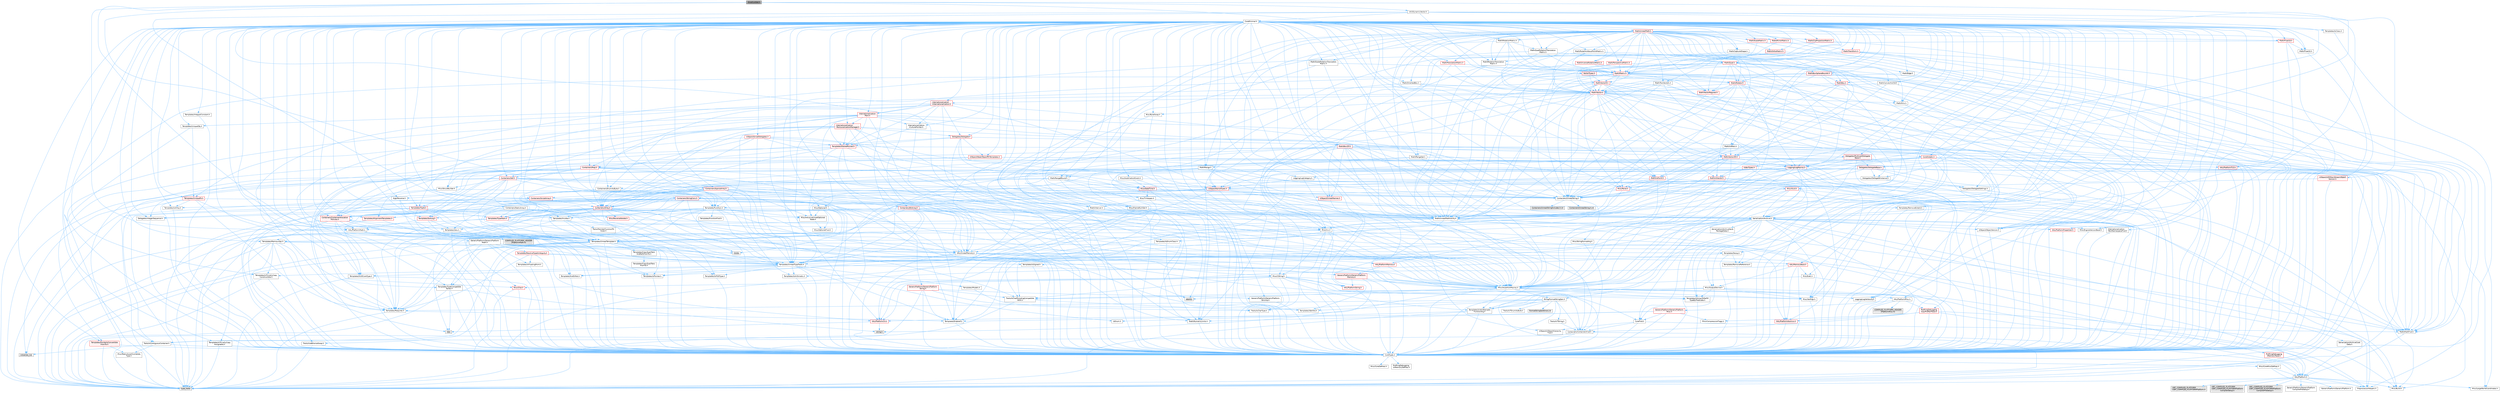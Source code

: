 digraph "SmallListSet.h"
{
 // INTERACTIVE_SVG=YES
 // LATEX_PDF_SIZE
  bgcolor="transparent";
  edge [fontname=Helvetica,fontsize=10,labelfontname=Helvetica,labelfontsize=10];
  node [fontname=Helvetica,fontsize=10,shape=box,height=0.2,width=0.4];
  Node1 [id="Node000001",label="SmallListSet.h",height=0.2,width=0.4,color="gray40", fillcolor="grey60", style="filled", fontcolor="black",tooltip=" "];
  Node1 -> Node2 [id="edge1_Node000001_Node000002",color="steelblue1",style="solid",tooltip=" "];
  Node2 [id="Node000002",label="Containers/UnrealString.h",height=0.2,width=0.4,color="grey40", fillcolor="white", style="filled",URL="$d5/dba/UnrealString_8h.html",tooltip=" "];
  Node2 -> Node3 [id="edge2_Node000002_Node000003",color="steelblue1",style="solid",tooltip=" "];
  Node3 [id="Node000003",label="Containers/UnrealStringIncludes.h.inl",height=0.2,width=0.4,color="grey60", fillcolor="#E0E0E0", style="filled",tooltip=" "];
  Node2 -> Node4 [id="edge3_Node000002_Node000004",color="steelblue1",style="solid",tooltip=" "];
  Node4 [id="Node000004",label="Containers/UnrealString.h.inl",height=0.2,width=0.4,color="grey60", fillcolor="#E0E0E0", style="filled",tooltip=" "];
  Node2 -> Node5 [id="edge4_Node000002_Node000005",color="steelblue1",style="solid",tooltip=" "];
  Node5 [id="Node000005",label="Misc/StringFormatArg.h",height=0.2,width=0.4,color="grey40", fillcolor="white", style="filled",URL="$d2/d16/StringFormatArg_8h.html",tooltip=" "];
  Node5 -> Node6 [id="edge5_Node000005_Node000006",color="steelblue1",style="solid",tooltip=" "];
  Node6 [id="Node000006",label="Containers/ContainersFwd.h",height=0.2,width=0.4,color="grey40", fillcolor="white", style="filled",URL="$d4/d0a/ContainersFwd_8h.html",tooltip=" "];
  Node6 -> Node7 [id="edge6_Node000006_Node000007",color="steelblue1",style="solid",tooltip=" "];
  Node7 [id="Node000007",label="HAL/Platform.h",height=0.2,width=0.4,color="grey40", fillcolor="white", style="filled",URL="$d9/dd0/Platform_8h.html",tooltip=" "];
  Node7 -> Node8 [id="edge7_Node000007_Node000008",color="steelblue1",style="solid",tooltip=" "];
  Node8 [id="Node000008",label="Misc/Build.h",height=0.2,width=0.4,color="grey40", fillcolor="white", style="filled",URL="$d3/dbb/Build_8h.html",tooltip=" "];
  Node7 -> Node9 [id="edge8_Node000007_Node000009",color="steelblue1",style="solid",tooltip=" "];
  Node9 [id="Node000009",label="Misc/LargeWorldCoordinates.h",height=0.2,width=0.4,color="grey40", fillcolor="white", style="filled",URL="$d2/dcb/LargeWorldCoordinates_8h.html",tooltip=" "];
  Node7 -> Node10 [id="edge9_Node000007_Node000010",color="steelblue1",style="solid",tooltip=" "];
  Node10 [id="Node000010",label="type_traits",height=0.2,width=0.4,color="grey60", fillcolor="#E0E0E0", style="filled",tooltip=" "];
  Node7 -> Node11 [id="edge10_Node000007_Node000011",color="steelblue1",style="solid",tooltip=" "];
  Node11 [id="Node000011",label="PreprocessorHelpers.h",height=0.2,width=0.4,color="grey40", fillcolor="white", style="filled",URL="$db/ddb/PreprocessorHelpers_8h.html",tooltip=" "];
  Node7 -> Node12 [id="edge11_Node000007_Node000012",color="steelblue1",style="solid",tooltip=" "];
  Node12 [id="Node000012",label="UBT_COMPILED_PLATFORM\l/UBT_COMPILED_PLATFORMPlatform\lCompilerPreSetup.h",height=0.2,width=0.4,color="grey60", fillcolor="#E0E0E0", style="filled",tooltip=" "];
  Node7 -> Node13 [id="edge12_Node000007_Node000013",color="steelblue1",style="solid",tooltip=" "];
  Node13 [id="Node000013",label="GenericPlatform/GenericPlatform\lCompilerPreSetup.h",height=0.2,width=0.4,color="grey40", fillcolor="white", style="filled",URL="$d9/dc8/GenericPlatformCompilerPreSetup_8h.html",tooltip=" "];
  Node7 -> Node14 [id="edge13_Node000007_Node000014",color="steelblue1",style="solid",tooltip=" "];
  Node14 [id="Node000014",label="GenericPlatform/GenericPlatform.h",height=0.2,width=0.4,color="grey40", fillcolor="white", style="filled",URL="$d6/d84/GenericPlatform_8h.html",tooltip=" "];
  Node7 -> Node15 [id="edge14_Node000007_Node000015",color="steelblue1",style="solid",tooltip=" "];
  Node15 [id="Node000015",label="UBT_COMPILED_PLATFORM\l/UBT_COMPILED_PLATFORMPlatform.h",height=0.2,width=0.4,color="grey60", fillcolor="#E0E0E0", style="filled",tooltip=" "];
  Node7 -> Node16 [id="edge15_Node000007_Node000016",color="steelblue1",style="solid",tooltip=" "];
  Node16 [id="Node000016",label="UBT_COMPILED_PLATFORM\l/UBT_COMPILED_PLATFORMPlatform\lCompilerSetup.h",height=0.2,width=0.4,color="grey60", fillcolor="#E0E0E0", style="filled",tooltip=" "];
  Node6 -> Node17 [id="edge16_Node000006_Node000017",color="steelblue1",style="solid",tooltip=" "];
  Node17 [id="Node000017",label="CoreTypes.h",height=0.2,width=0.4,color="grey40", fillcolor="white", style="filled",URL="$dc/dec/CoreTypes_8h.html",tooltip=" "];
  Node17 -> Node7 [id="edge17_Node000017_Node000007",color="steelblue1",style="solid",tooltip=" "];
  Node17 -> Node18 [id="edge18_Node000017_Node000018",color="steelblue1",style="solid",tooltip=" "];
  Node18 [id="Node000018",label="ProfilingDebugging\l/UMemoryDefines.h",height=0.2,width=0.4,color="grey40", fillcolor="white", style="filled",URL="$d2/da2/UMemoryDefines_8h.html",tooltip=" "];
  Node17 -> Node19 [id="edge19_Node000017_Node000019",color="steelblue1",style="solid",tooltip=" "];
  Node19 [id="Node000019",label="Misc/CoreMiscDefines.h",height=0.2,width=0.4,color="grey40", fillcolor="white", style="filled",URL="$da/d38/CoreMiscDefines_8h.html",tooltip=" "];
  Node19 -> Node7 [id="edge20_Node000019_Node000007",color="steelblue1",style="solid",tooltip=" "];
  Node19 -> Node11 [id="edge21_Node000019_Node000011",color="steelblue1",style="solid",tooltip=" "];
  Node17 -> Node20 [id="edge22_Node000017_Node000020",color="steelblue1",style="solid",tooltip=" "];
  Node20 [id="Node000020",label="Misc/CoreDefines.h",height=0.2,width=0.4,color="grey40", fillcolor="white", style="filled",URL="$d3/dd2/CoreDefines_8h.html",tooltip=" "];
  Node6 -> Node21 [id="edge23_Node000006_Node000021",color="steelblue1",style="solid",tooltip=" "];
  Node21 [id="Node000021",label="Traits/IsContiguousContainer.h",height=0.2,width=0.4,color="grey40", fillcolor="white", style="filled",URL="$d5/d3c/IsContiguousContainer_8h.html",tooltip=" "];
  Node21 -> Node17 [id="edge24_Node000021_Node000017",color="steelblue1",style="solid",tooltip=" "];
  Node21 -> Node22 [id="edge25_Node000021_Node000022",color="steelblue1",style="solid",tooltip=" "];
  Node22 [id="Node000022",label="Misc/StaticAssertComplete\lType.h",height=0.2,width=0.4,color="grey40", fillcolor="white", style="filled",URL="$d5/d4e/StaticAssertCompleteType_8h.html",tooltip=" "];
  Node21 -> Node23 [id="edge26_Node000021_Node000023",color="steelblue1",style="solid",tooltip=" "];
  Node23 [id="Node000023",label="initializer_list",height=0.2,width=0.4,color="grey60", fillcolor="#E0E0E0", style="filled",tooltip=" "];
  Node1 -> Node24 [id="edge27_Node000001_Node000024",color="steelblue1",style="solid",tooltip=" "];
  Node24 [id="Node000024",label="HAL/PlatformMath.h",height=0.2,width=0.4,color="grey40", fillcolor="white", style="filled",URL="$dc/d53/PlatformMath_8h.html",tooltip=" "];
  Node24 -> Node17 [id="edge28_Node000024_Node000017",color="steelblue1",style="solid",tooltip=" "];
  Node24 -> Node25 [id="edge29_Node000024_Node000025",color="steelblue1",style="solid",tooltip=" "];
  Node25 [id="Node000025",label="GenericPlatform/GenericPlatform\lMath.h",height=0.2,width=0.4,color="grey40", fillcolor="white", style="filled",URL="$d5/d79/GenericPlatformMath_8h.html",tooltip=" "];
  Node25 -> Node17 [id="edge30_Node000025_Node000017",color="steelblue1",style="solid",tooltip=" "];
  Node25 -> Node6 [id="edge31_Node000025_Node000006",color="steelblue1",style="solid",tooltip=" "];
  Node25 -> Node26 [id="edge32_Node000025_Node000026",color="steelblue1",style="solid",tooltip=" "];
  Node26 [id="Node000026",label="HAL/PlatformCrt.h",height=0.2,width=0.4,color="red", fillcolor="#FFF0F0", style="filled",URL="$d8/d75/PlatformCrt_8h.html",tooltip=" "];
  Node26 -> Node27 [id="edge33_Node000026_Node000027",color="steelblue1",style="solid",tooltip=" "];
  Node27 [id="Node000027",label="new",height=0.2,width=0.4,color="grey60", fillcolor="#E0E0E0", style="filled",tooltip=" "];
  Node26 -> Node35 [id="edge34_Node000026_Node000035",color="steelblue1",style="solid",tooltip=" "];
  Node35 [id="Node000035",label="string.h",height=0.2,width=0.4,color="grey60", fillcolor="#E0E0E0", style="filled",tooltip=" "];
  Node25 -> Node36 [id="edge35_Node000025_Node000036",color="steelblue1",style="solid",tooltip=" "];
  Node36 [id="Node000036",label="Templates/AndOrNot.h",height=0.2,width=0.4,color="grey40", fillcolor="white", style="filled",URL="$db/d0a/AndOrNot_8h.html",tooltip=" "];
  Node36 -> Node17 [id="edge36_Node000036_Node000017",color="steelblue1",style="solid",tooltip=" "];
  Node25 -> Node37 [id="edge37_Node000025_Node000037",color="steelblue1",style="solid",tooltip=" "];
  Node37 [id="Node000037",label="Templates/Decay.h",height=0.2,width=0.4,color="grey40", fillcolor="white", style="filled",URL="$dd/d0f/Decay_8h.html",tooltip=" "];
  Node37 -> Node17 [id="edge38_Node000037_Node000017",color="steelblue1",style="solid",tooltip=" "];
  Node37 -> Node38 [id="edge39_Node000037_Node000038",color="steelblue1",style="solid",tooltip=" "];
  Node38 [id="Node000038",label="Templates/RemoveReference.h",height=0.2,width=0.4,color="grey40", fillcolor="white", style="filled",URL="$da/dbe/RemoveReference_8h.html",tooltip=" "];
  Node38 -> Node17 [id="edge40_Node000038_Node000017",color="steelblue1",style="solid",tooltip=" "];
  Node37 -> Node10 [id="edge41_Node000037_Node000010",color="steelblue1",style="solid",tooltip=" "];
  Node25 -> Node39 [id="edge42_Node000025_Node000039",color="steelblue1",style="solid",tooltip=" "];
  Node39 [id="Node000039",label="Templates/IsFloatingPoint.h",height=0.2,width=0.4,color="grey40", fillcolor="white", style="filled",URL="$d3/d11/IsFloatingPoint_8h.html",tooltip=" "];
  Node39 -> Node17 [id="edge43_Node000039_Node000017",color="steelblue1",style="solid",tooltip=" "];
  Node25 -> Node40 [id="edge44_Node000025_Node000040",color="steelblue1",style="solid",tooltip=" "];
  Node40 [id="Node000040",label="Templates/UnrealTypeTraits.h",height=0.2,width=0.4,color="grey40", fillcolor="white", style="filled",URL="$d2/d2d/UnrealTypeTraits_8h.html",tooltip=" "];
  Node40 -> Node17 [id="edge45_Node000040_Node000017",color="steelblue1",style="solid",tooltip=" "];
  Node40 -> Node41 [id="edge46_Node000040_Node000041",color="steelblue1",style="solid",tooltip=" "];
  Node41 [id="Node000041",label="Templates/IsPointer.h",height=0.2,width=0.4,color="grey40", fillcolor="white", style="filled",URL="$d7/d05/IsPointer_8h.html",tooltip=" "];
  Node41 -> Node17 [id="edge47_Node000041_Node000017",color="steelblue1",style="solid",tooltip=" "];
  Node40 -> Node42 [id="edge48_Node000040_Node000042",color="steelblue1",style="solid",tooltip=" "];
  Node42 [id="Node000042",label="Misc/AssertionMacros.h",height=0.2,width=0.4,color="grey40", fillcolor="white", style="filled",URL="$d0/dfa/AssertionMacros_8h.html",tooltip=" "];
  Node42 -> Node17 [id="edge49_Node000042_Node000017",color="steelblue1",style="solid",tooltip=" "];
  Node42 -> Node7 [id="edge50_Node000042_Node000007",color="steelblue1",style="solid",tooltip=" "];
  Node42 -> Node43 [id="edge51_Node000042_Node000043",color="steelblue1",style="solid",tooltip=" "];
  Node43 [id="Node000043",label="HAL/PlatformMisc.h",height=0.2,width=0.4,color="grey40", fillcolor="white", style="filled",URL="$d0/df5/PlatformMisc_8h.html",tooltip=" "];
  Node43 -> Node17 [id="edge52_Node000043_Node000017",color="steelblue1",style="solid",tooltip=" "];
  Node43 -> Node44 [id="edge53_Node000043_Node000044",color="steelblue1",style="solid",tooltip=" "];
  Node44 [id="Node000044",label="GenericPlatform/GenericPlatform\lMisc.h",height=0.2,width=0.4,color="red", fillcolor="#FFF0F0", style="filled",URL="$db/d9a/GenericPlatformMisc_8h.html",tooltip=" "];
  Node44 -> Node47 [id="edge54_Node000044_Node000047",color="steelblue1",style="solid",tooltip=" "];
  Node47 [id="Node000047",label="CoreFwd.h",height=0.2,width=0.4,color="grey40", fillcolor="white", style="filled",URL="$d1/d1e/CoreFwd_8h.html",tooltip=" "];
  Node47 -> Node17 [id="edge55_Node000047_Node000017",color="steelblue1",style="solid",tooltip=" "];
  Node47 -> Node6 [id="edge56_Node000047_Node000006",color="steelblue1",style="solid",tooltip=" "];
  Node47 -> Node48 [id="edge57_Node000047_Node000048",color="steelblue1",style="solid",tooltip=" "];
  Node48 [id="Node000048",label="Math/MathFwd.h",height=0.2,width=0.4,color="grey40", fillcolor="white", style="filled",URL="$d2/d10/MathFwd_8h.html",tooltip=" "];
  Node48 -> Node7 [id="edge58_Node000048_Node000007",color="steelblue1",style="solid",tooltip=" "];
  Node47 -> Node49 [id="edge59_Node000047_Node000049",color="steelblue1",style="solid",tooltip=" "];
  Node49 [id="Node000049",label="UObject/UObjectHierarchy\lFwd.h",height=0.2,width=0.4,color="grey40", fillcolor="white", style="filled",URL="$d3/d13/UObjectHierarchyFwd_8h.html",tooltip=" "];
  Node44 -> Node17 [id="edge60_Node000044_Node000017",color="steelblue1",style="solid",tooltip=" "];
  Node44 -> Node26 [id="edge61_Node000044_Node000026",color="steelblue1",style="solid",tooltip=" "];
  Node44 -> Node51 [id="edge62_Node000044_Node000051",color="steelblue1",style="solid",tooltip=" "];
  Node51 [id="Node000051",label="Math/NumericLimits.h",height=0.2,width=0.4,color="grey40", fillcolor="white", style="filled",URL="$df/d1b/NumericLimits_8h.html",tooltip=" "];
  Node51 -> Node17 [id="edge63_Node000051_Node000017",color="steelblue1",style="solid",tooltip=" "];
  Node44 -> Node52 [id="edge64_Node000044_Node000052",color="steelblue1",style="solid",tooltip=" "];
  Node52 [id="Node000052",label="Misc/CompressionFlags.h",height=0.2,width=0.4,color="grey40", fillcolor="white", style="filled",URL="$d9/d76/CompressionFlags_8h.html",tooltip=" "];
  Node43 -> Node56 [id="edge65_Node000043_Node000056",color="steelblue1",style="solid",tooltip=" "];
  Node56 [id="Node000056",label="COMPILED_PLATFORM_HEADER\l(PlatformMisc.h)",height=0.2,width=0.4,color="grey60", fillcolor="#E0E0E0", style="filled",tooltip=" "];
  Node43 -> Node57 [id="edge66_Node000043_Node000057",color="steelblue1",style="solid",tooltip=" "];
  Node57 [id="Node000057",label="ProfilingDebugging\l/CpuProfilerTrace.h",height=0.2,width=0.4,color="red", fillcolor="#FFF0F0", style="filled",URL="$da/dcb/CpuProfilerTrace_8h.html",tooltip=" "];
  Node57 -> Node17 [id="edge67_Node000057_Node000017",color="steelblue1",style="solid",tooltip=" "];
  Node57 -> Node6 [id="edge68_Node000057_Node000006",color="steelblue1",style="solid",tooltip=" "];
  Node57 -> Node58 [id="edge69_Node000057_Node000058",color="steelblue1",style="solid",tooltip=" "];
  Node58 [id="Node000058",label="HAL/PlatformAtomics.h",height=0.2,width=0.4,color="red", fillcolor="#FFF0F0", style="filled",URL="$d3/d36/PlatformAtomics_8h.html",tooltip=" "];
  Node58 -> Node17 [id="edge70_Node000058_Node000017",color="steelblue1",style="solid",tooltip=" "];
  Node57 -> Node11 [id="edge71_Node000057_Node000011",color="steelblue1",style="solid",tooltip=" "];
  Node57 -> Node8 [id="edge72_Node000057_Node000008",color="steelblue1",style="solid",tooltip=" "];
  Node42 -> Node11 [id="edge73_Node000042_Node000011",color="steelblue1",style="solid",tooltip=" "];
  Node42 -> Node65 [id="edge74_Node000042_Node000065",color="steelblue1",style="solid",tooltip=" "];
  Node65 [id="Node000065",label="Templates/EnableIf.h",height=0.2,width=0.4,color="grey40", fillcolor="white", style="filled",URL="$d7/d60/EnableIf_8h.html",tooltip=" "];
  Node65 -> Node17 [id="edge75_Node000065_Node000017",color="steelblue1",style="solid",tooltip=" "];
  Node42 -> Node66 [id="edge76_Node000042_Node000066",color="steelblue1",style="solid",tooltip=" "];
  Node66 [id="Node000066",label="Templates/IsArrayOrRefOf\lTypeByPredicate.h",height=0.2,width=0.4,color="grey40", fillcolor="white", style="filled",URL="$d6/da1/IsArrayOrRefOfTypeByPredicate_8h.html",tooltip=" "];
  Node66 -> Node17 [id="edge77_Node000066_Node000017",color="steelblue1",style="solid",tooltip=" "];
  Node42 -> Node67 [id="edge78_Node000042_Node000067",color="steelblue1",style="solid",tooltip=" "];
  Node67 [id="Node000067",label="Templates/IsValidVariadic\lFunctionArg.h",height=0.2,width=0.4,color="grey40", fillcolor="white", style="filled",URL="$d0/dc8/IsValidVariadicFunctionArg_8h.html",tooltip=" "];
  Node67 -> Node17 [id="edge79_Node000067_Node000017",color="steelblue1",style="solid",tooltip=" "];
  Node67 -> Node68 [id="edge80_Node000067_Node000068",color="steelblue1",style="solid",tooltip=" "];
  Node68 [id="Node000068",label="IsEnum.h",height=0.2,width=0.4,color="grey40", fillcolor="white", style="filled",URL="$d4/de5/IsEnum_8h.html",tooltip=" "];
  Node67 -> Node10 [id="edge81_Node000067_Node000010",color="steelblue1",style="solid",tooltip=" "];
  Node42 -> Node69 [id="edge82_Node000042_Node000069",color="steelblue1",style="solid",tooltip=" "];
  Node69 [id="Node000069",label="Traits/IsCharEncodingCompatible\lWith.h",height=0.2,width=0.4,color="grey40", fillcolor="white", style="filled",URL="$df/dd1/IsCharEncodingCompatibleWith_8h.html",tooltip=" "];
  Node69 -> Node10 [id="edge83_Node000069_Node000010",color="steelblue1",style="solid",tooltip=" "];
  Node69 -> Node70 [id="edge84_Node000069_Node000070",color="steelblue1",style="solid",tooltip=" "];
  Node70 [id="Node000070",label="Traits/IsCharType.h",height=0.2,width=0.4,color="grey40", fillcolor="white", style="filled",URL="$db/d51/IsCharType_8h.html",tooltip=" "];
  Node70 -> Node17 [id="edge85_Node000070_Node000017",color="steelblue1",style="solid",tooltip=" "];
  Node42 -> Node71 [id="edge86_Node000042_Node000071",color="steelblue1",style="solid",tooltip=" "];
  Node71 [id="Node000071",label="Misc/VarArgs.h",height=0.2,width=0.4,color="grey40", fillcolor="white", style="filled",URL="$d5/d6f/VarArgs_8h.html",tooltip=" "];
  Node71 -> Node17 [id="edge87_Node000071_Node000017",color="steelblue1",style="solid",tooltip=" "];
  Node42 -> Node72 [id="edge88_Node000042_Node000072",color="steelblue1",style="solid",tooltip=" "];
  Node72 [id="Node000072",label="String/FormatStringSan.h",height=0.2,width=0.4,color="grey40", fillcolor="white", style="filled",URL="$d3/d8b/FormatStringSan_8h.html",tooltip=" "];
  Node72 -> Node10 [id="edge89_Node000072_Node000010",color="steelblue1",style="solid",tooltip=" "];
  Node72 -> Node17 [id="edge90_Node000072_Node000017",color="steelblue1",style="solid",tooltip=" "];
  Node72 -> Node73 [id="edge91_Node000072_Node000073",color="steelblue1",style="solid",tooltip=" "];
  Node73 [id="Node000073",label="Templates/Requires.h",height=0.2,width=0.4,color="grey40", fillcolor="white", style="filled",URL="$dc/d96/Requires_8h.html",tooltip=" "];
  Node73 -> Node65 [id="edge92_Node000073_Node000065",color="steelblue1",style="solid",tooltip=" "];
  Node73 -> Node10 [id="edge93_Node000073_Node000010",color="steelblue1",style="solid",tooltip=" "];
  Node72 -> Node74 [id="edge94_Node000072_Node000074",color="steelblue1",style="solid",tooltip=" "];
  Node74 [id="Node000074",label="Templates/Identity.h",height=0.2,width=0.4,color="grey40", fillcolor="white", style="filled",URL="$d0/dd5/Identity_8h.html",tooltip=" "];
  Node72 -> Node67 [id="edge95_Node000072_Node000067",color="steelblue1",style="solid",tooltip=" "];
  Node72 -> Node70 [id="edge96_Node000072_Node000070",color="steelblue1",style="solid",tooltip=" "];
  Node72 -> Node75 [id="edge97_Node000072_Node000075",color="steelblue1",style="solid",tooltip=" "];
  Node75 [id="Node000075",label="Traits/IsTEnumAsByte.h",height=0.2,width=0.4,color="grey40", fillcolor="white", style="filled",URL="$d1/de6/IsTEnumAsByte_8h.html",tooltip=" "];
  Node72 -> Node76 [id="edge98_Node000072_Node000076",color="steelblue1",style="solid",tooltip=" "];
  Node76 [id="Node000076",label="Traits/IsTString.h",height=0.2,width=0.4,color="grey40", fillcolor="white", style="filled",URL="$d0/df8/IsTString_8h.html",tooltip=" "];
  Node76 -> Node6 [id="edge99_Node000076_Node000006",color="steelblue1",style="solid",tooltip=" "];
  Node72 -> Node6 [id="edge100_Node000072_Node000006",color="steelblue1",style="solid",tooltip=" "];
  Node72 -> Node77 [id="edge101_Node000072_Node000077",color="steelblue1",style="solid",tooltip=" "];
  Node77 [id="Node000077",label="FormatStringSanErrors.inl",height=0.2,width=0.4,color="grey60", fillcolor="#E0E0E0", style="filled",tooltip=" "];
  Node42 -> Node78 [id="edge102_Node000042_Node000078",color="steelblue1",style="solid",tooltip=" "];
  Node78 [id="Node000078",label="atomic",height=0.2,width=0.4,color="grey60", fillcolor="#E0E0E0", style="filled",tooltip=" "];
  Node40 -> Node36 [id="edge103_Node000040_Node000036",color="steelblue1",style="solid",tooltip=" "];
  Node40 -> Node65 [id="edge104_Node000040_Node000065",color="steelblue1",style="solid",tooltip=" "];
  Node40 -> Node79 [id="edge105_Node000040_Node000079",color="steelblue1",style="solid",tooltip=" "];
  Node79 [id="Node000079",label="Templates/IsArithmetic.h",height=0.2,width=0.4,color="grey40", fillcolor="white", style="filled",URL="$d2/d5d/IsArithmetic_8h.html",tooltip=" "];
  Node79 -> Node17 [id="edge106_Node000079_Node000017",color="steelblue1",style="solid",tooltip=" "];
  Node40 -> Node68 [id="edge107_Node000040_Node000068",color="steelblue1",style="solid",tooltip=" "];
  Node40 -> Node80 [id="edge108_Node000040_Node000080",color="steelblue1",style="solid",tooltip=" "];
  Node80 [id="Node000080",label="Templates/Models.h",height=0.2,width=0.4,color="grey40", fillcolor="white", style="filled",URL="$d3/d0c/Models_8h.html",tooltip=" "];
  Node80 -> Node74 [id="edge109_Node000080_Node000074",color="steelblue1",style="solid",tooltip=" "];
  Node40 -> Node81 [id="edge110_Node000040_Node000081",color="steelblue1",style="solid",tooltip=" "];
  Node81 [id="Node000081",label="Templates/IsPODType.h",height=0.2,width=0.4,color="grey40", fillcolor="white", style="filled",URL="$d7/db1/IsPODType_8h.html",tooltip=" "];
  Node81 -> Node17 [id="edge111_Node000081_Node000017",color="steelblue1",style="solid",tooltip=" "];
  Node40 -> Node82 [id="edge112_Node000040_Node000082",color="steelblue1",style="solid",tooltip=" "];
  Node82 [id="Node000082",label="Templates/IsUECoreType.h",height=0.2,width=0.4,color="grey40", fillcolor="white", style="filled",URL="$d1/db8/IsUECoreType_8h.html",tooltip=" "];
  Node82 -> Node17 [id="edge113_Node000082_Node000017",color="steelblue1",style="solid",tooltip=" "];
  Node82 -> Node10 [id="edge114_Node000082_Node000010",color="steelblue1",style="solid",tooltip=" "];
  Node40 -> Node83 [id="edge115_Node000040_Node000083",color="steelblue1",style="solid",tooltip=" "];
  Node83 [id="Node000083",label="Templates/IsTriviallyCopy\lConstructible.h",height=0.2,width=0.4,color="grey40", fillcolor="white", style="filled",URL="$d3/d78/IsTriviallyCopyConstructible_8h.html",tooltip=" "];
  Node83 -> Node17 [id="edge116_Node000083_Node000017",color="steelblue1",style="solid",tooltip=" "];
  Node83 -> Node10 [id="edge117_Node000083_Node000010",color="steelblue1",style="solid",tooltip=" "];
  Node25 -> Node73 [id="edge118_Node000025_Node000073",color="steelblue1",style="solid",tooltip=" "];
  Node25 -> Node84 [id="edge119_Node000025_Node000084",color="steelblue1",style="solid",tooltip=" "];
  Node84 [id="Node000084",label="Templates/ResolveTypeAmbiguity.h",height=0.2,width=0.4,color="red", fillcolor="#FFF0F0", style="filled",URL="$df/d1f/ResolveTypeAmbiguity_8h.html",tooltip=" "];
  Node84 -> Node17 [id="edge120_Node000084_Node000017",color="steelblue1",style="solid",tooltip=" "];
  Node84 -> Node39 [id="edge121_Node000084_Node000039",color="steelblue1",style="solid",tooltip=" "];
  Node84 -> Node40 [id="edge122_Node000084_Node000040",color="steelblue1",style="solid",tooltip=" "];
  Node84 -> Node85 [id="edge123_Node000084_Node000085",color="steelblue1",style="solid",tooltip=" "];
  Node85 [id="Node000085",label="Templates/IsSigned.h",height=0.2,width=0.4,color="grey40", fillcolor="white", style="filled",URL="$d8/dd8/IsSigned_8h.html",tooltip=" "];
  Node85 -> Node17 [id="edge124_Node000085_Node000017",color="steelblue1",style="solid",tooltip=" "];
  Node84 -> Node73 [id="edge125_Node000084_Node000073",color="steelblue1",style="solid",tooltip=" "];
  Node25 -> Node87 [id="edge126_Node000025_Node000087",color="steelblue1",style="solid",tooltip=" "];
  Node87 [id="Node000087",label="Templates/TypeCompatible\lBytes.h",height=0.2,width=0.4,color="grey40", fillcolor="white", style="filled",URL="$df/d0a/TypeCompatibleBytes_8h.html",tooltip=" "];
  Node87 -> Node17 [id="edge127_Node000087_Node000017",color="steelblue1",style="solid",tooltip=" "];
  Node87 -> Node35 [id="edge128_Node000087_Node000035",color="steelblue1",style="solid",tooltip=" "];
  Node87 -> Node27 [id="edge129_Node000087_Node000027",color="steelblue1",style="solid",tooltip=" "];
  Node87 -> Node10 [id="edge130_Node000087_Node000010",color="steelblue1",style="solid",tooltip=" "];
  Node25 -> Node88 [id="edge131_Node000025_Node000088",color="steelblue1",style="solid",tooltip=" "];
  Node88 [id="Node000088",label="limits",height=0.2,width=0.4,color="grey60", fillcolor="#E0E0E0", style="filled",tooltip=" "];
  Node25 -> Node10 [id="edge132_Node000025_Node000010",color="steelblue1",style="solid",tooltip=" "];
  Node24 -> Node89 [id="edge133_Node000024_Node000089",color="steelblue1",style="solid",tooltip=" "];
  Node89 [id="Node000089",label="COMPILED_PLATFORM_HEADER\l(PlatformMath.h)",height=0.2,width=0.4,color="grey60", fillcolor="#E0E0E0", style="filled",tooltip=" "];
  Node1 -> Node42 [id="edge134_Node000001_Node000042",color="steelblue1",style="solid",tooltip=" "];
  Node1 -> Node90 [id="edge135_Node000001_Node000090",color="steelblue1",style="solid",tooltip=" "];
  Node90 [id="Node000090",label="Templates/Function.h",height=0.2,width=0.4,color="grey40", fillcolor="white", style="filled",URL="$df/df5/Function_8h.html",tooltip=" "];
  Node90 -> Node17 [id="edge136_Node000090_Node000017",color="steelblue1",style="solid",tooltip=" "];
  Node90 -> Node42 [id="edge137_Node000090_Node000042",color="steelblue1",style="solid",tooltip=" "];
  Node90 -> Node91 [id="edge138_Node000090_Node000091",color="steelblue1",style="solid",tooltip=" "];
  Node91 [id="Node000091",label="Misc/IntrusiveUnsetOptional\lState.h",height=0.2,width=0.4,color="grey40", fillcolor="white", style="filled",URL="$d2/d0a/IntrusiveUnsetOptionalState_8h.html",tooltip=" "];
  Node91 -> Node92 [id="edge139_Node000091_Node000092",color="steelblue1",style="solid",tooltip=" "];
  Node92 [id="Node000092",label="Misc/OptionalFwd.h",height=0.2,width=0.4,color="grey40", fillcolor="white", style="filled",URL="$dc/d50/OptionalFwd_8h.html",tooltip=" "];
  Node90 -> Node93 [id="edge140_Node000090_Node000093",color="steelblue1",style="solid",tooltip=" "];
  Node93 [id="Node000093",label="HAL/UnrealMemory.h",height=0.2,width=0.4,color="grey40", fillcolor="white", style="filled",URL="$d9/d96/UnrealMemory_8h.html",tooltip=" "];
  Node93 -> Node17 [id="edge141_Node000093_Node000017",color="steelblue1",style="solid",tooltip=" "];
  Node93 -> Node94 [id="edge142_Node000093_Node000094",color="steelblue1",style="solid",tooltip=" "];
  Node94 [id="Node000094",label="GenericPlatform/GenericPlatform\lMemory.h",height=0.2,width=0.4,color="red", fillcolor="#FFF0F0", style="filled",URL="$dd/d22/GenericPlatformMemory_8h.html",tooltip=" "];
  Node94 -> Node47 [id="edge143_Node000094_Node000047",color="steelblue1",style="solid",tooltip=" "];
  Node94 -> Node17 [id="edge144_Node000094_Node000017",color="steelblue1",style="solid",tooltip=" "];
  Node94 -> Node95 [id="edge145_Node000094_Node000095",color="steelblue1",style="solid",tooltip=" "];
  Node95 [id="Node000095",label="HAL/PlatformString.h",height=0.2,width=0.4,color="red", fillcolor="#FFF0F0", style="filled",URL="$db/db5/PlatformString_8h.html",tooltip=" "];
  Node95 -> Node17 [id="edge146_Node000095_Node000017",color="steelblue1",style="solid",tooltip=" "];
  Node94 -> Node35 [id="edge147_Node000094_Node000035",color="steelblue1",style="solid",tooltip=" "];
  Node93 -> Node97 [id="edge148_Node000093_Node000097",color="steelblue1",style="solid",tooltip=" "];
  Node97 [id="Node000097",label="HAL/MemoryBase.h",height=0.2,width=0.4,color="red", fillcolor="#FFF0F0", style="filled",URL="$d6/d9f/MemoryBase_8h.html",tooltip=" "];
  Node97 -> Node17 [id="edge149_Node000097_Node000017",color="steelblue1",style="solid",tooltip=" "];
  Node97 -> Node58 [id="edge150_Node000097_Node000058",color="steelblue1",style="solid",tooltip=" "];
  Node97 -> Node26 [id="edge151_Node000097_Node000026",color="steelblue1",style="solid",tooltip=" "];
  Node97 -> Node98 [id="edge152_Node000097_Node000098",color="steelblue1",style="solid",tooltip=" "];
  Node98 [id="Node000098",label="Misc/Exec.h",height=0.2,width=0.4,color="grey40", fillcolor="white", style="filled",URL="$de/ddb/Exec_8h.html",tooltip=" "];
  Node98 -> Node17 [id="edge153_Node000098_Node000017",color="steelblue1",style="solid",tooltip=" "];
  Node98 -> Node42 [id="edge154_Node000098_Node000042",color="steelblue1",style="solid",tooltip=" "];
  Node97 -> Node99 [id="edge155_Node000097_Node000099",color="steelblue1",style="solid",tooltip=" "];
  Node99 [id="Node000099",label="Misc/OutputDevice.h",height=0.2,width=0.4,color="grey40", fillcolor="white", style="filled",URL="$d7/d32/OutputDevice_8h.html",tooltip=" "];
  Node99 -> Node47 [id="edge156_Node000099_Node000047",color="steelblue1",style="solid",tooltip=" "];
  Node99 -> Node17 [id="edge157_Node000099_Node000017",color="steelblue1",style="solid",tooltip=" "];
  Node99 -> Node100 [id="edge158_Node000099_Node000100",color="steelblue1",style="solid",tooltip=" "];
  Node100 [id="Node000100",label="Logging/LogVerbosity.h",height=0.2,width=0.4,color="grey40", fillcolor="white", style="filled",URL="$d2/d8f/LogVerbosity_8h.html",tooltip=" "];
  Node100 -> Node17 [id="edge159_Node000100_Node000017",color="steelblue1",style="solid",tooltip=" "];
  Node99 -> Node71 [id="edge160_Node000099_Node000071",color="steelblue1",style="solid",tooltip=" "];
  Node99 -> Node66 [id="edge161_Node000099_Node000066",color="steelblue1",style="solid",tooltip=" "];
  Node99 -> Node67 [id="edge162_Node000099_Node000067",color="steelblue1",style="solid",tooltip=" "];
  Node99 -> Node69 [id="edge163_Node000099_Node000069",color="steelblue1",style="solid",tooltip=" "];
  Node93 -> Node107 [id="edge164_Node000093_Node000107",color="steelblue1",style="solid",tooltip=" "];
  Node107 [id="Node000107",label="HAL/PlatformMemory.h",height=0.2,width=0.4,color="red", fillcolor="#FFF0F0", style="filled",URL="$de/d68/PlatformMemory_8h.html",tooltip=" "];
  Node107 -> Node17 [id="edge165_Node000107_Node000017",color="steelblue1",style="solid",tooltip=" "];
  Node107 -> Node94 [id="edge166_Node000107_Node000094",color="steelblue1",style="solid",tooltip=" "];
  Node93 -> Node109 [id="edge167_Node000093_Node000109",color="steelblue1",style="solid",tooltip=" "];
  Node109 [id="Node000109",label="ProfilingDebugging\l/MemoryTrace.h",height=0.2,width=0.4,color="red", fillcolor="#FFF0F0", style="filled",URL="$da/dd7/MemoryTrace_8h.html",tooltip=" "];
  Node109 -> Node7 [id="edge168_Node000109_Node000007",color="steelblue1",style="solid",tooltip=" "];
  Node93 -> Node41 [id="edge169_Node000093_Node000041",color="steelblue1",style="solid",tooltip=" "];
  Node90 -> Node110 [id="edge170_Node000090_Node000110",color="steelblue1",style="solid",tooltip=" "];
  Node110 [id="Node000110",label="Templates/FunctionFwd.h",height=0.2,width=0.4,color="grey40", fillcolor="white", style="filled",URL="$d6/d54/FunctionFwd_8h.html",tooltip=" "];
  Node90 -> Node40 [id="edge171_Node000090_Node000040",color="steelblue1",style="solid",tooltip=" "];
  Node90 -> Node111 [id="edge172_Node000090_Node000111",color="steelblue1",style="solid",tooltip=" "];
  Node111 [id="Node000111",label="Templates/Invoke.h",height=0.2,width=0.4,color="grey40", fillcolor="white", style="filled",URL="$d7/deb/Invoke_8h.html",tooltip=" "];
  Node111 -> Node17 [id="edge173_Node000111_Node000017",color="steelblue1",style="solid",tooltip=" "];
  Node111 -> Node112 [id="edge174_Node000111_Node000112",color="steelblue1",style="solid",tooltip=" "];
  Node112 [id="Node000112",label="Traits/MemberFunctionPtr\lOuter.h",height=0.2,width=0.4,color="grey40", fillcolor="white", style="filled",URL="$db/da7/MemberFunctionPtrOuter_8h.html",tooltip=" "];
  Node111 -> Node113 [id="edge175_Node000111_Node000113",color="steelblue1",style="solid",tooltip=" "];
  Node113 [id="Node000113",label="Templates/UnrealTemplate.h",height=0.2,width=0.4,color="grey40", fillcolor="white", style="filled",URL="$d4/d24/UnrealTemplate_8h.html",tooltip=" "];
  Node113 -> Node17 [id="edge176_Node000113_Node000017",color="steelblue1",style="solid",tooltip=" "];
  Node113 -> Node41 [id="edge177_Node000113_Node000041",color="steelblue1",style="solid",tooltip=" "];
  Node113 -> Node93 [id="edge178_Node000113_Node000093",color="steelblue1",style="solid",tooltip=" "];
  Node113 -> Node114 [id="edge179_Node000113_Node000114",color="steelblue1",style="solid",tooltip=" "];
  Node114 [id="Node000114",label="Templates/CopyQualifiers\lAndRefsFromTo.h",height=0.2,width=0.4,color="grey40", fillcolor="white", style="filled",URL="$d3/db3/CopyQualifiersAndRefsFromTo_8h.html",tooltip=" "];
  Node114 -> Node115 [id="edge180_Node000114_Node000115",color="steelblue1",style="solid",tooltip=" "];
  Node115 [id="Node000115",label="Templates/CopyQualifiers\lFromTo.h",height=0.2,width=0.4,color="grey40", fillcolor="white", style="filled",URL="$d5/db4/CopyQualifiersFromTo_8h.html",tooltip=" "];
  Node113 -> Node40 [id="edge181_Node000113_Node000040",color="steelblue1",style="solid",tooltip=" "];
  Node113 -> Node38 [id="edge182_Node000113_Node000038",color="steelblue1",style="solid",tooltip=" "];
  Node113 -> Node73 [id="edge183_Node000113_Node000073",color="steelblue1",style="solid",tooltip=" "];
  Node113 -> Node87 [id="edge184_Node000113_Node000087",color="steelblue1",style="solid",tooltip=" "];
  Node113 -> Node74 [id="edge185_Node000113_Node000074",color="steelblue1",style="solid",tooltip=" "];
  Node113 -> Node21 [id="edge186_Node000113_Node000021",color="steelblue1",style="solid",tooltip=" "];
  Node113 -> Node116 [id="edge187_Node000113_Node000116",color="steelblue1",style="solid",tooltip=" "];
  Node116 [id="Node000116",label="Traits/UseBitwiseSwap.h",height=0.2,width=0.4,color="grey40", fillcolor="white", style="filled",URL="$db/df3/UseBitwiseSwap_8h.html",tooltip=" "];
  Node116 -> Node17 [id="edge188_Node000116_Node000017",color="steelblue1",style="solid",tooltip=" "];
  Node116 -> Node10 [id="edge189_Node000116_Node000010",color="steelblue1",style="solid",tooltip=" "];
  Node113 -> Node10 [id="edge190_Node000113_Node000010",color="steelblue1",style="solid",tooltip=" "];
  Node111 -> Node10 [id="edge191_Node000111_Node000010",color="steelblue1",style="solid",tooltip=" "];
  Node90 -> Node113 [id="edge192_Node000090_Node000113",color="steelblue1",style="solid",tooltip=" "];
  Node90 -> Node73 [id="edge193_Node000090_Node000073",color="steelblue1",style="solid",tooltip=" "];
  Node90 -> Node117 [id="edge194_Node000090_Node000117",color="steelblue1",style="solid",tooltip=" "];
  Node117 [id="Node000117",label="Math/UnrealMathUtility.h",height=0.2,width=0.4,color="grey40", fillcolor="white", style="filled",URL="$db/db8/UnrealMathUtility_8h.html",tooltip=" "];
  Node117 -> Node17 [id="edge195_Node000117_Node000017",color="steelblue1",style="solid",tooltip=" "];
  Node117 -> Node42 [id="edge196_Node000117_Node000042",color="steelblue1",style="solid",tooltip=" "];
  Node117 -> Node24 [id="edge197_Node000117_Node000024",color="steelblue1",style="solid",tooltip=" "];
  Node117 -> Node48 [id="edge198_Node000117_Node000048",color="steelblue1",style="solid",tooltip=" "];
  Node117 -> Node74 [id="edge199_Node000117_Node000074",color="steelblue1",style="solid",tooltip=" "];
  Node117 -> Node73 [id="edge200_Node000117_Node000073",color="steelblue1",style="solid",tooltip=" "];
  Node90 -> Node27 [id="edge201_Node000090_Node000027",color="steelblue1",style="solid",tooltip=" "];
  Node90 -> Node10 [id="edge202_Node000090_Node000010",color="steelblue1",style="solid",tooltip=" "];
  Node1 -> Node113 [id="edge203_Node000001_Node000113",color="steelblue1",style="solid",tooltip=" "];
  Node1 -> Node118 [id="edge204_Node000001_Node000118",color="steelblue1",style="solid",tooltip=" "];
  Node118 [id="Node000118",label="Util/DynamicVector.h",height=0.2,width=0.4,color="grey40", fillcolor="white", style="filled",URL="$d5/dfc/DynamicVector_8h.html",tooltip=" "];
  Node118 -> Node119 [id="edge205_Node000118_Node000119",color="steelblue1",style="solid",tooltip=" "];
  Node119 [id="Node000119",label="CoreMinimal.h",height=0.2,width=0.4,color="grey40", fillcolor="white", style="filled",URL="$d7/d67/CoreMinimal_8h.html",tooltip=" "];
  Node119 -> Node17 [id="edge206_Node000119_Node000017",color="steelblue1",style="solid",tooltip=" "];
  Node119 -> Node47 [id="edge207_Node000119_Node000047",color="steelblue1",style="solid",tooltip=" "];
  Node119 -> Node49 [id="edge208_Node000119_Node000049",color="steelblue1",style="solid",tooltip=" "];
  Node119 -> Node6 [id="edge209_Node000119_Node000006",color="steelblue1",style="solid",tooltip=" "];
  Node119 -> Node71 [id="edge210_Node000119_Node000071",color="steelblue1",style="solid",tooltip=" "];
  Node119 -> Node100 [id="edge211_Node000119_Node000100",color="steelblue1",style="solid",tooltip=" "];
  Node119 -> Node99 [id="edge212_Node000119_Node000099",color="steelblue1",style="solid",tooltip=" "];
  Node119 -> Node26 [id="edge213_Node000119_Node000026",color="steelblue1",style="solid",tooltip=" "];
  Node119 -> Node43 [id="edge214_Node000119_Node000043",color="steelblue1",style="solid",tooltip=" "];
  Node119 -> Node42 [id="edge215_Node000119_Node000042",color="steelblue1",style="solid",tooltip=" "];
  Node119 -> Node41 [id="edge216_Node000119_Node000041",color="steelblue1",style="solid",tooltip=" "];
  Node119 -> Node107 [id="edge217_Node000119_Node000107",color="steelblue1",style="solid",tooltip=" "];
  Node119 -> Node58 [id="edge218_Node000119_Node000058",color="steelblue1",style="solid",tooltip=" "];
  Node119 -> Node98 [id="edge219_Node000119_Node000098",color="steelblue1",style="solid",tooltip=" "];
  Node119 -> Node97 [id="edge220_Node000119_Node000097",color="steelblue1",style="solid",tooltip=" "];
  Node119 -> Node93 [id="edge221_Node000119_Node000093",color="steelblue1",style="solid",tooltip=" "];
  Node119 -> Node79 [id="edge222_Node000119_Node000079",color="steelblue1",style="solid",tooltip=" "];
  Node119 -> Node36 [id="edge223_Node000119_Node000036",color="steelblue1",style="solid",tooltip=" "];
  Node119 -> Node81 [id="edge224_Node000119_Node000081",color="steelblue1",style="solid",tooltip=" "];
  Node119 -> Node82 [id="edge225_Node000119_Node000082",color="steelblue1",style="solid",tooltip=" "];
  Node119 -> Node83 [id="edge226_Node000119_Node000083",color="steelblue1",style="solid",tooltip=" "];
  Node119 -> Node40 [id="edge227_Node000119_Node000040",color="steelblue1",style="solid",tooltip=" "];
  Node119 -> Node65 [id="edge228_Node000119_Node000065",color="steelblue1",style="solid",tooltip=" "];
  Node119 -> Node38 [id="edge229_Node000119_Node000038",color="steelblue1",style="solid",tooltip=" "];
  Node119 -> Node120 [id="edge230_Node000119_Node000120",color="steelblue1",style="solid",tooltip=" "];
  Node120 [id="Node000120",label="Templates/IntegralConstant.h",height=0.2,width=0.4,color="grey40", fillcolor="white", style="filled",URL="$db/d1b/IntegralConstant_8h.html",tooltip=" "];
  Node120 -> Node17 [id="edge231_Node000120_Node000017",color="steelblue1",style="solid",tooltip=" "];
  Node119 -> Node121 [id="edge232_Node000119_Node000121",color="steelblue1",style="solid",tooltip=" "];
  Node121 [id="Node000121",label="Templates/IsClass.h",height=0.2,width=0.4,color="grey40", fillcolor="white", style="filled",URL="$db/dcb/IsClass_8h.html",tooltip=" "];
  Node121 -> Node17 [id="edge233_Node000121_Node000017",color="steelblue1",style="solid",tooltip=" "];
  Node119 -> Node87 [id="edge234_Node000119_Node000087",color="steelblue1",style="solid",tooltip=" "];
  Node119 -> Node21 [id="edge235_Node000119_Node000021",color="steelblue1",style="solid",tooltip=" "];
  Node119 -> Node113 [id="edge236_Node000119_Node000113",color="steelblue1",style="solid",tooltip=" "];
  Node119 -> Node51 [id="edge237_Node000119_Node000051",color="steelblue1",style="solid",tooltip=" "];
  Node119 -> Node24 [id="edge238_Node000119_Node000024",color="steelblue1",style="solid",tooltip=" "];
  Node119 -> Node105 [id="edge239_Node000119_Node000105",color="steelblue1",style="solid",tooltip=" "];
  Node105 [id="Node000105",label="Templates/IsTriviallyCopy\lAssignable.h",height=0.2,width=0.4,color="grey40", fillcolor="white", style="filled",URL="$d2/df2/IsTriviallyCopyAssignable_8h.html",tooltip=" "];
  Node105 -> Node17 [id="edge240_Node000105_Node000017",color="steelblue1",style="solid",tooltip=" "];
  Node105 -> Node10 [id="edge241_Node000105_Node000010",color="steelblue1",style="solid",tooltip=" "];
  Node119 -> Node122 [id="edge242_Node000119_Node000122",color="steelblue1",style="solid",tooltip=" "];
  Node122 [id="Node000122",label="Templates/MemoryOps.h",height=0.2,width=0.4,color="grey40", fillcolor="white", style="filled",URL="$db/dea/MemoryOps_8h.html",tooltip=" "];
  Node122 -> Node17 [id="edge243_Node000122_Node000017",color="steelblue1",style="solid",tooltip=" "];
  Node122 -> Node93 [id="edge244_Node000122_Node000093",color="steelblue1",style="solid",tooltip=" "];
  Node122 -> Node105 [id="edge245_Node000122_Node000105",color="steelblue1",style="solid",tooltip=" "];
  Node122 -> Node83 [id="edge246_Node000122_Node000083",color="steelblue1",style="solid",tooltip=" "];
  Node122 -> Node73 [id="edge247_Node000122_Node000073",color="steelblue1",style="solid",tooltip=" "];
  Node122 -> Node40 [id="edge248_Node000122_Node000040",color="steelblue1",style="solid",tooltip=" "];
  Node122 -> Node116 [id="edge249_Node000122_Node000116",color="steelblue1",style="solid",tooltip=" "];
  Node122 -> Node27 [id="edge250_Node000122_Node000027",color="steelblue1",style="solid",tooltip=" "];
  Node122 -> Node10 [id="edge251_Node000122_Node000010",color="steelblue1",style="solid",tooltip=" "];
  Node119 -> Node123 [id="edge252_Node000119_Node000123",color="steelblue1",style="solid",tooltip=" "];
  Node123 [id="Node000123",label="Containers/ContainerAllocation\lPolicies.h",height=0.2,width=0.4,color="red", fillcolor="#FFF0F0", style="filled",URL="$d7/dff/ContainerAllocationPolicies_8h.html",tooltip=" "];
  Node123 -> Node17 [id="edge253_Node000123_Node000017",color="steelblue1",style="solid",tooltip=" "];
  Node123 -> Node123 [id="edge254_Node000123_Node000123",color="steelblue1",style="solid",tooltip=" "];
  Node123 -> Node24 [id="edge255_Node000123_Node000024",color="steelblue1",style="solid",tooltip=" "];
  Node123 -> Node93 [id="edge256_Node000123_Node000093",color="steelblue1",style="solid",tooltip=" "];
  Node123 -> Node51 [id="edge257_Node000123_Node000051",color="steelblue1",style="solid",tooltip=" "];
  Node123 -> Node42 [id="edge258_Node000123_Node000042",color="steelblue1",style="solid",tooltip=" "];
  Node123 -> Node122 [id="edge259_Node000123_Node000122",color="steelblue1",style="solid",tooltip=" "];
  Node123 -> Node87 [id="edge260_Node000123_Node000087",color="steelblue1",style="solid",tooltip=" "];
  Node123 -> Node10 [id="edge261_Node000123_Node000010",color="steelblue1",style="solid",tooltip=" "];
  Node119 -> Node126 [id="edge262_Node000119_Node000126",color="steelblue1",style="solid",tooltip=" "];
  Node126 [id="Node000126",label="Templates/IsEnumClass.h",height=0.2,width=0.4,color="grey40", fillcolor="white", style="filled",URL="$d7/d15/IsEnumClass_8h.html",tooltip=" "];
  Node126 -> Node17 [id="edge263_Node000126_Node000017",color="steelblue1",style="solid",tooltip=" "];
  Node126 -> Node36 [id="edge264_Node000126_Node000036",color="steelblue1",style="solid",tooltip=" "];
  Node119 -> Node127 [id="edge265_Node000119_Node000127",color="steelblue1",style="solid",tooltip=" "];
  Node127 [id="Node000127",label="HAL/PlatformProperties.h",height=0.2,width=0.4,color="red", fillcolor="#FFF0F0", style="filled",URL="$d9/db0/PlatformProperties_8h.html",tooltip=" "];
  Node127 -> Node17 [id="edge266_Node000127_Node000017",color="steelblue1",style="solid",tooltip=" "];
  Node119 -> Node130 [id="edge267_Node000119_Node000130",color="steelblue1",style="solid",tooltip=" "];
  Node130 [id="Node000130",label="Misc/EngineVersionBase.h",height=0.2,width=0.4,color="grey40", fillcolor="white", style="filled",URL="$d5/d2b/EngineVersionBase_8h.html",tooltip=" "];
  Node130 -> Node17 [id="edge268_Node000130_Node000017",color="steelblue1",style="solid",tooltip=" "];
  Node119 -> Node131 [id="edge269_Node000119_Node000131",color="steelblue1",style="solid",tooltip=" "];
  Node131 [id="Node000131",label="Internationalization\l/TextNamespaceFwd.h",height=0.2,width=0.4,color="grey40", fillcolor="white", style="filled",URL="$d8/d97/TextNamespaceFwd_8h.html",tooltip=" "];
  Node131 -> Node17 [id="edge270_Node000131_Node000017",color="steelblue1",style="solid",tooltip=" "];
  Node119 -> Node132 [id="edge271_Node000119_Node000132",color="steelblue1",style="solid",tooltip=" "];
  Node132 [id="Node000132",label="Serialization/Archive.h",height=0.2,width=0.4,color="grey40", fillcolor="white", style="filled",URL="$d7/d3b/Archive_8h.html",tooltip=" "];
  Node132 -> Node47 [id="edge272_Node000132_Node000047",color="steelblue1",style="solid",tooltip=" "];
  Node132 -> Node17 [id="edge273_Node000132_Node000017",color="steelblue1",style="solid",tooltip=" "];
  Node132 -> Node127 [id="edge274_Node000132_Node000127",color="steelblue1",style="solid",tooltip=" "];
  Node132 -> Node131 [id="edge275_Node000132_Node000131",color="steelblue1",style="solid",tooltip=" "];
  Node132 -> Node48 [id="edge276_Node000132_Node000048",color="steelblue1",style="solid",tooltip=" "];
  Node132 -> Node42 [id="edge277_Node000132_Node000042",color="steelblue1",style="solid",tooltip=" "];
  Node132 -> Node8 [id="edge278_Node000132_Node000008",color="steelblue1",style="solid",tooltip=" "];
  Node132 -> Node52 [id="edge279_Node000132_Node000052",color="steelblue1",style="solid",tooltip=" "];
  Node132 -> Node130 [id="edge280_Node000132_Node000130",color="steelblue1",style="solid",tooltip=" "];
  Node132 -> Node71 [id="edge281_Node000132_Node000071",color="steelblue1",style="solid",tooltip=" "];
  Node132 -> Node133 [id="edge282_Node000132_Node000133",color="steelblue1",style="solid",tooltip=" "];
  Node133 [id="Node000133",label="Serialization/ArchiveCook\lData.h",height=0.2,width=0.4,color="grey40", fillcolor="white", style="filled",URL="$dc/db6/ArchiveCookData_8h.html",tooltip=" "];
  Node133 -> Node7 [id="edge283_Node000133_Node000007",color="steelblue1",style="solid",tooltip=" "];
  Node132 -> Node134 [id="edge284_Node000132_Node000134",color="steelblue1",style="solid",tooltip=" "];
  Node134 [id="Node000134",label="Serialization/ArchiveSave\lPackageData.h",height=0.2,width=0.4,color="grey40", fillcolor="white", style="filled",URL="$d1/d37/ArchiveSavePackageData_8h.html",tooltip=" "];
  Node132 -> Node65 [id="edge285_Node000132_Node000065",color="steelblue1",style="solid",tooltip=" "];
  Node132 -> Node66 [id="edge286_Node000132_Node000066",color="steelblue1",style="solid",tooltip=" "];
  Node132 -> Node126 [id="edge287_Node000132_Node000126",color="steelblue1",style="solid",tooltip=" "];
  Node132 -> Node85 [id="edge288_Node000132_Node000085",color="steelblue1",style="solid",tooltip=" "];
  Node132 -> Node67 [id="edge289_Node000132_Node000067",color="steelblue1",style="solid",tooltip=" "];
  Node132 -> Node113 [id="edge290_Node000132_Node000113",color="steelblue1",style="solid",tooltip=" "];
  Node132 -> Node69 [id="edge291_Node000132_Node000069",color="steelblue1",style="solid",tooltip=" "];
  Node132 -> Node135 [id="edge292_Node000132_Node000135",color="steelblue1",style="solid",tooltip=" "];
  Node135 [id="Node000135",label="UObject/ObjectVersion.h",height=0.2,width=0.4,color="grey40", fillcolor="white", style="filled",URL="$da/d63/ObjectVersion_8h.html",tooltip=" "];
  Node135 -> Node17 [id="edge293_Node000135_Node000017",color="steelblue1",style="solid",tooltip=" "];
  Node119 -> Node136 [id="edge294_Node000119_Node000136",color="steelblue1",style="solid",tooltip=" "];
  Node136 [id="Node000136",label="Templates/Less.h",height=0.2,width=0.4,color="grey40", fillcolor="white", style="filled",URL="$de/dc8/Less_8h.html",tooltip=" "];
  Node136 -> Node17 [id="edge295_Node000136_Node000017",color="steelblue1",style="solid",tooltip=" "];
  Node136 -> Node113 [id="edge296_Node000136_Node000113",color="steelblue1",style="solid",tooltip=" "];
  Node119 -> Node137 [id="edge297_Node000119_Node000137",color="steelblue1",style="solid",tooltip=" "];
  Node137 [id="Node000137",label="Templates/Sorting.h",height=0.2,width=0.4,color="red", fillcolor="#FFF0F0", style="filled",URL="$d3/d9e/Sorting_8h.html",tooltip=" "];
  Node137 -> Node17 [id="edge298_Node000137_Node000017",color="steelblue1",style="solid",tooltip=" "];
  Node137 -> Node24 [id="edge299_Node000137_Node000024",color="steelblue1",style="solid",tooltip=" "];
  Node137 -> Node136 [id="edge300_Node000137_Node000136",color="steelblue1",style="solid",tooltip=" "];
  Node119 -> Node145 [id="edge301_Node000119_Node000145",color="steelblue1",style="solid",tooltip=" "];
  Node145 [id="Node000145",label="Misc/Char.h",height=0.2,width=0.4,color="red", fillcolor="#FFF0F0", style="filled",URL="$d0/d58/Char_8h.html",tooltip=" "];
  Node145 -> Node17 [id="edge302_Node000145_Node000017",color="steelblue1",style="solid",tooltip=" "];
  Node145 -> Node10 [id="edge303_Node000145_Node000010",color="steelblue1",style="solid",tooltip=" "];
  Node119 -> Node148 [id="edge304_Node000119_Node000148",color="steelblue1",style="solid",tooltip=" "];
  Node148 [id="Node000148",label="GenericPlatform/GenericPlatform\lStricmp.h",height=0.2,width=0.4,color="grey40", fillcolor="white", style="filled",URL="$d2/d86/GenericPlatformStricmp_8h.html",tooltip=" "];
  Node148 -> Node17 [id="edge305_Node000148_Node000017",color="steelblue1",style="solid",tooltip=" "];
  Node119 -> Node149 [id="edge306_Node000119_Node000149",color="steelblue1",style="solid",tooltip=" "];
  Node149 [id="Node000149",label="GenericPlatform/GenericPlatform\lString.h",height=0.2,width=0.4,color="red", fillcolor="#FFF0F0", style="filled",URL="$dd/d20/GenericPlatformString_8h.html",tooltip=" "];
  Node149 -> Node17 [id="edge307_Node000149_Node000017",color="steelblue1",style="solid",tooltip=" "];
  Node149 -> Node148 [id="edge308_Node000149_Node000148",color="steelblue1",style="solid",tooltip=" "];
  Node149 -> Node65 [id="edge309_Node000149_Node000065",color="steelblue1",style="solid",tooltip=" "];
  Node149 -> Node69 [id="edge310_Node000149_Node000069",color="steelblue1",style="solid",tooltip=" "];
  Node149 -> Node70 [id="edge311_Node000149_Node000070",color="steelblue1",style="solid",tooltip=" "];
  Node149 -> Node10 [id="edge312_Node000149_Node000010",color="steelblue1",style="solid",tooltip=" "];
  Node119 -> Node95 [id="edge313_Node000119_Node000095",color="steelblue1",style="solid",tooltip=" "];
  Node119 -> Node152 [id="edge314_Node000119_Node000152",color="steelblue1",style="solid",tooltip=" "];
  Node152 [id="Node000152",label="Misc/CString.h",height=0.2,width=0.4,color="grey40", fillcolor="white", style="filled",URL="$d2/d49/CString_8h.html",tooltip=" "];
  Node152 -> Node17 [id="edge315_Node000152_Node000017",color="steelblue1",style="solid",tooltip=" "];
  Node152 -> Node26 [id="edge316_Node000152_Node000026",color="steelblue1",style="solid",tooltip=" "];
  Node152 -> Node95 [id="edge317_Node000152_Node000095",color="steelblue1",style="solid",tooltip=" "];
  Node152 -> Node42 [id="edge318_Node000152_Node000042",color="steelblue1",style="solid",tooltip=" "];
  Node152 -> Node145 [id="edge319_Node000152_Node000145",color="steelblue1",style="solid",tooltip=" "];
  Node152 -> Node71 [id="edge320_Node000152_Node000071",color="steelblue1",style="solid",tooltip=" "];
  Node152 -> Node66 [id="edge321_Node000152_Node000066",color="steelblue1",style="solid",tooltip=" "];
  Node152 -> Node67 [id="edge322_Node000152_Node000067",color="steelblue1",style="solid",tooltip=" "];
  Node152 -> Node69 [id="edge323_Node000152_Node000069",color="steelblue1",style="solid",tooltip=" "];
  Node119 -> Node153 [id="edge324_Node000119_Node000153",color="steelblue1",style="solid",tooltip=" "];
  Node153 [id="Node000153",label="Misc/Crc.h",height=0.2,width=0.4,color="grey40", fillcolor="white", style="filled",URL="$d4/dd2/Crc_8h.html",tooltip=" "];
  Node153 -> Node17 [id="edge325_Node000153_Node000017",color="steelblue1",style="solid",tooltip=" "];
  Node153 -> Node95 [id="edge326_Node000153_Node000095",color="steelblue1",style="solid",tooltip=" "];
  Node153 -> Node42 [id="edge327_Node000153_Node000042",color="steelblue1",style="solid",tooltip=" "];
  Node153 -> Node152 [id="edge328_Node000153_Node000152",color="steelblue1",style="solid",tooltip=" "];
  Node153 -> Node145 [id="edge329_Node000153_Node000145",color="steelblue1",style="solid",tooltip=" "];
  Node153 -> Node40 [id="edge330_Node000153_Node000040",color="steelblue1",style="solid",tooltip=" "];
  Node153 -> Node70 [id="edge331_Node000153_Node000070",color="steelblue1",style="solid",tooltip=" "];
  Node119 -> Node117 [id="edge332_Node000119_Node000117",color="steelblue1",style="solid",tooltip=" "];
  Node119 -> Node2 [id="edge333_Node000119_Node000002",color="steelblue1",style="solid",tooltip=" "];
  Node119 -> Node154 [id="edge334_Node000119_Node000154",color="steelblue1",style="solid",tooltip=" "];
  Node154 [id="Node000154",label="Containers/Array.h",height=0.2,width=0.4,color="red", fillcolor="#FFF0F0", style="filled",URL="$df/dd0/Array_8h.html",tooltip=" "];
  Node154 -> Node17 [id="edge335_Node000154_Node000017",color="steelblue1",style="solid",tooltip=" "];
  Node154 -> Node42 [id="edge336_Node000154_Node000042",color="steelblue1",style="solid",tooltip=" "];
  Node154 -> Node91 [id="edge337_Node000154_Node000091",color="steelblue1",style="solid",tooltip=" "];
  Node154 -> Node155 [id="edge338_Node000154_Node000155",color="steelblue1",style="solid",tooltip=" "];
  Node155 [id="Node000155",label="Misc/ReverseIterate.h",height=0.2,width=0.4,color="red", fillcolor="#FFF0F0", style="filled",URL="$db/de3/ReverseIterate_8h.html",tooltip=" "];
  Node155 -> Node7 [id="edge339_Node000155_Node000007",color="steelblue1",style="solid",tooltip=" "];
  Node154 -> Node93 [id="edge340_Node000154_Node000093",color="steelblue1",style="solid",tooltip=" "];
  Node154 -> Node40 [id="edge341_Node000154_Node000040",color="steelblue1",style="solid",tooltip=" "];
  Node154 -> Node113 [id="edge342_Node000154_Node000113",color="steelblue1",style="solid",tooltip=" "];
  Node154 -> Node123 [id="edge343_Node000154_Node000123",color="steelblue1",style="solid",tooltip=" "];
  Node154 -> Node132 [id="edge344_Node000154_Node000132",color="steelblue1",style="solid",tooltip=" "];
  Node154 -> Node111 [id="edge345_Node000154_Node000111",color="steelblue1",style="solid",tooltip=" "];
  Node154 -> Node136 [id="edge346_Node000154_Node000136",color="steelblue1",style="solid",tooltip=" "];
  Node154 -> Node73 [id="edge347_Node000154_Node000073",color="steelblue1",style="solid",tooltip=" "];
  Node154 -> Node137 [id="edge348_Node000154_Node000137",color="steelblue1",style="solid",tooltip=" "];
  Node154 -> Node175 [id="edge349_Node000154_Node000175",color="steelblue1",style="solid",tooltip=" "];
  Node175 [id="Node000175",label="Templates/AlignmentTemplates.h",height=0.2,width=0.4,color="red", fillcolor="#FFF0F0", style="filled",URL="$dd/d32/AlignmentTemplates_8h.html",tooltip=" "];
  Node175 -> Node17 [id="edge350_Node000175_Node000017",color="steelblue1",style="solid",tooltip=" "];
  Node175 -> Node41 [id="edge351_Node000175_Node000041",color="steelblue1",style="solid",tooltip=" "];
  Node154 -> Node88 [id="edge352_Node000154_Node000088",color="steelblue1",style="solid",tooltip=" "];
  Node154 -> Node10 [id="edge353_Node000154_Node000010",color="steelblue1",style="solid",tooltip=" "];
  Node119 -> Node176 [id="edge354_Node000119_Node000176",color="steelblue1",style="solid",tooltip=" "];
  Node176 [id="Node000176",label="Misc/FrameNumber.h",height=0.2,width=0.4,color="grey40", fillcolor="white", style="filled",URL="$dd/dbd/FrameNumber_8h.html",tooltip=" "];
  Node176 -> Node17 [id="edge355_Node000176_Node000017",color="steelblue1",style="solid",tooltip=" "];
  Node176 -> Node51 [id="edge356_Node000176_Node000051",color="steelblue1",style="solid",tooltip=" "];
  Node176 -> Node117 [id="edge357_Node000176_Node000117",color="steelblue1",style="solid",tooltip=" "];
  Node176 -> Node65 [id="edge358_Node000176_Node000065",color="steelblue1",style="solid",tooltip=" "];
  Node176 -> Node40 [id="edge359_Node000176_Node000040",color="steelblue1",style="solid",tooltip=" "];
  Node119 -> Node177 [id="edge360_Node000119_Node000177",color="steelblue1",style="solid",tooltip=" "];
  Node177 [id="Node000177",label="Misc/Timespan.h",height=0.2,width=0.4,color="grey40", fillcolor="white", style="filled",URL="$da/dd9/Timespan_8h.html",tooltip=" "];
  Node177 -> Node17 [id="edge361_Node000177_Node000017",color="steelblue1",style="solid",tooltip=" "];
  Node177 -> Node178 [id="edge362_Node000177_Node000178",color="steelblue1",style="solid",tooltip=" "];
  Node178 [id="Node000178",label="Math/Interval.h",height=0.2,width=0.4,color="grey40", fillcolor="white", style="filled",URL="$d1/d55/Interval_8h.html",tooltip=" "];
  Node178 -> Node17 [id="edge363_Node000178_Node000017",color="steelblue1",style="solid",tooltip=" "];
  Node178 -> Node79 [id="edge364_Node000178_Node000079",color="steelblue1",style="solid",tooltip=" "];
  Node178 -> Node40 [id="edge365_Node000178_Node000040",color="steelblue1",style="solid",tooltip=" "];
  Node178 -> Node51 [id="edge366_Node000178_Node000051",color="steelblue1",style="solid",tooltip=" "];
  Node178 -> Node117 [id="edge367_Node000178_Node000117",color="steelblue1",style="solid",tooltip=" "];
  Node177 -> Node117 [id="edge368_Node000177_Node000117",color="steelblue1",style="solid",tooltip=" "];
  Node177 -> Node42 [id="edge369_Node000177_Node000042",color="steelblue1",style="solid",tooltip=" "];
  Node119 -> Node179 [id="edge370_Node000119_Node000179",color="steelblue1",style="solid",tooltip=" "];
  Node179 [id="Node000179",label="Containers/StringConv.h",height=0.2,width=0.4,color="red", fillcolor="#FFF0F0", style="filled",URL="$d3/ddf/StringConv_8h.html",tooltip=" "];
  Node179 -> Node17 [id="edge371_Node000179_Node000017",color="steelblue1",style="solid",tooltip=" "];
  Node179 -> Node42 [id="edge372_Node000179_Node000042",color="steelblue1",style="solid",tooltip=" "];
  Node179 -> Node123 [id="edge373_Node000179_Node000123",color="steelblue1",style="solid",tooltip=" "];
  Node179 -> Node154 [id="edge374_Node000179_Node000154",color="steelblue1",style="solid",tooltip=" "];
  Node179 -> Node152 [id="edge375_Node000179_Node000152",color="steelblue1",style="solid",tooltip=" "];
  Node179 -> Node180 [id="edge376_Node000179_Node000180",color="steelblue1",style="solid",tooltip=" "];
  Node180 [id="Node000180",label="Templates/IsArray.h",height=0.2,width=0.4,color="grey40", fillcolor="white", style="filled",URL="$d8/d8d/IsArray_8h.html",tooltip=" "];
  Node180 -> Node17 [id="edge377_Node000180_Node000017",color="steelblue1",style="solid",tooltip=" "];
  Node179 -> Node113 [id="edge378_Node000179_Node000113",color="steelblue1",style="solid",tooltip=" "];
  Node179 -> Node40 [id="edge379_Node000179_Node000040",color="steelblue1",style="solid",tooltip=" "];
  Node179 -> Node69 [id="edge380_Node000179_Node000069",color="steelblue1",style="solid",tooltip=" "];
  Node179 -> Node21 [id="edge381_Node000179_Node000021",color="steelblue1",style="solid",tooltip=" "];
  Node179 -> Node10 [id="edge382_Node000179_Node000010",color="steelblue1",style="solid",tooltip=" "];
  Node119 -> Node181 [id="edge383_Node000119_Node000181",color="steelblue1",style="solid",tooltip=" "];
  Node181 [id="Node000181",label="UObject/UnrealNames.h",height=0.2,width=0.4,color="red", fillcolor="#FFF0F0", style="filled",URL="$d8/db1/UnrealNames_8h.html",tooltip=" "];
  Node181 -> Node17 [id="edge384_Node000181_Node000017",color="steelblue1",style="solid",tooltip=" "];
  Node119 -> Node183 [id="edge385_Node000119_Node000183",color="steelblue1",style="solid",tooltip=" "];
  Node183 [id="Node000183",label="UObject/NameTypes.h",height=0.2,width=0.4,color="red", fillcolor="#FFF0F0", style="filled",URL="$d6/d35/NameTypes_8h.html",tooltip=" "];
  Node183 -> Node17 [id="edge386_Node000183_Node000017",color="steelblue1",style="solid",tooltip=" "];
  Node183 -> Node42 [id="edge387_Node000183_Node000042",color="steelblue1",style="solid",tooltip=" "];
  Node183 -> Node93 [id="edge388_Node000183_Node000093",color="steelblue1",style="solid",tooltip=" "];
  Node183 -> Node40 [id="edge389_Node000183_Node000040",color="steelblue1",style="solid",tooltip=" "];
  Node183 -> Node113 [id="edge390_Node000183_Node000113",color="steelblue1",style="solid",tooltip=" "];
  Node183 -> Node2 [id="edge391_Node000183_Node000002",color="steelblue1",style="solid",tooltip=" "];
  Node183 -> Node179 [id="edge392_Node000183_Node000179",color="steelblue1",style="solid",tooltip=" "];
  Node183 -> Node181 [id="edge393_Node000183_Node000181",color="steelblue1",style="solid",tooltip=" "];
  Node183 -> Node91 [id="edge394_Node000183_Node000091",color="steelblue1",style="solid",tooltip=" "];
  Node119 -> Node191 [id="edge395_Node000119_Node000191",color="steelblue1",style="solid",tooltip=" "];
  Node191 [id="Node000191",label="Misc/Parse.h",height=0.2,width=0.4,color="red", fillcolor="#FFF0F0", style="filled",URL="$dc/d71/Parse_8h.html",tooltip=" "];
  Node191 -> Node2 [id="edge396_Node000191_Node000002",color="steelblue1",style="solid",tooltip=" "];
  Node191 -> Node17 [id="edge397_Node000191_Node000017",color="steelblue1",style="solid",tooltip=" "];
  Node191 -> Node26 [id="edge398_Node000191_Node000026",color="steelblue1",style="solid",tooltip=" "];
  Node191 -> Node8 [id="edge399_Node000191_Node000008",color="steelblue1",style="solid",tooltip=" "];
  Node191 -> Node90 [id="edge400_Node000191_Node000090",color="steelblue1",style="solid",tooltip=" "];
  Node119 -> Node175 [id="edge401_Node000119_Node000175",color="steelblue1",style="solid",tooltip=" "];
  Node119 -> Node192 [id="edge402_Node000119_Node000192",color="steelblue1",style="solid",tooltip=" "];
  Node192 [id="Node000192",label="Misc/StructBuilder.h",height=0.2,width=0.4,color="grey40", fillcolor="white", style="filled",URL="$d9/db3/StructBuilder_8h.html",tooltip=" "];
  Node192 -> Node17 [id="edge403_Node000192_Node000017",color="steelblue1",style="solid",tooltip=" "];
  Node192 -> Node117 [id="edge404_Node000192_Node000117",color="steelblue1",style="solid",tooltip=" "];
  Node192 -> Node175 [id="edge405_Node000192_Node000175",color="steelblue1",style="solid",tooltip=" "];
  Node119 -> Node37 [id="edge406_Node000119_Node000037",color="steelblue1",style="solid",tooltip=" "];
  Node119 -> Node193 [id="edge407_Node000119_Node000193",color="steelblue1",style="solid",tooltip=" "];
  Node193 [id="Node000193",label="Templates/PointerIsConvertible\lFromTo.h",height=0.2,width=0.4,color="red", fillcolor="#FFF0F0", style="filled",URL="$d6/d65/PointerIsConvertibleFromTo_8h.html",tooltip=" "];
  Node193 -> Node17 [id="edge408_Node000193_Node000017",color="steelblue1",style="solid",tooltip=" "];
  Node193 -> Node22 [id="edge409_Node000193_Node000022",color="steelblue1",style="solid",tooltip=" "];
  Node193 -> Node10 [id="edge410_Node000193_Node000010",color="steelblue1",style="solid",tooltip=" "];
  Node119 -> Node111 [id="edge411_Node000119_Node000111",color="steelblue1",style="solid",tooltip=" "];
  Node119 -> Node90 [id="edge412_Node000119_Node000090",color="steelblue1",style="solid",tooltip=" "];
  Node119 -> Node164 [id="edge413_Node000119_Node000164",color="steelblue1",style="solid",tooltip=" "];
  Node164 [id="Node000164",label="Templates/TypeHash.h",height=0.2,width=0.4,color="red", fillcolor="#FFF0F0", style="filled",URL="$d1/d62/TypeHash_8h.html",tooltip=" "];
  Node164 -> Node17 [id="edge414_Node000164_Node000017",color="steelblue1",style="solid",tooltip=" "];
  Node164 -> Node73 [id="edge415_Node000164_Node000073",color="steelblue1",style="solid",tooltip=" "];
  Node164 -> Node153 [id="edge416_Node000164_Node000153",color="steelblue1",style="solid",tooltip=" "];
  Node164 -> Node10 [id="edge417_Node000164_Node000010",color="steelblue1",style="solid",tooltip=" "];
  Node119 -> Node194 [id="edge418_Node000119_Node000194",color="steelblue1",style="solid",tooltip=" "];
  Node194 [id="Node000194",label="Containers/ScriptArray.h",height=0.2,width=0.4,color="red", fillcolor="#FFF0F0", style="filled",URL="$dc/daf/ScriptArray_8h.html",tooltip=" "];
  Node194 -> Node17 [id="edge419_Node000194_Node000017",color="steelblue1",style="solid",tooltip=" "];
  Node194 -> Node42 [id="edge420_Node000194_Node000042",color="steelblue1",style="solid",tooltip=" "];
  Node194 -> Node93 [id="edge421_Node000194_Node000093",color="steelblue1",style="solid",tooltip=" "];
  Node194 -> Node123 [id="edge422_Node000194_Node000123",color="steelblue1",style="solid",tooltip=" "];
  Node194 -> Node154 [id="edge423_Node000194_Node000154",color="steelblue1",style="solid",tooltip=" "];
  Node194 -> Node23 [id="edge424_Node000194_Node000023",color="steelblue1",style="solid",tooltip=" "];
  Node119 -> Node195 [id="edge425_Node000119_Node000195",color="steelblue1",style="solid",tooltip=" "];
  Node195 [id="Node000195",label="Containers/BitArray.h",height=0.2,width=0.4,color="red", fillcolor="#FFF0F0", style="filled",URL="$d1/de4/BitArray_8h.html",tooltip=" "];
  Node195 -> Node123 [id="edge426_Node000195_Node000123",color="steelblue1",style="solid",tooltip=" "];
  Node195 -> Node17 [id="edge427_Node000195_Node000017",color="steelblue1",style="solid",tooltip=" "];
  Node195 -> Node58 [id="edge428_Node000195_Node000058",color="steelblue1",style="solid",tooltip=" "];
  Node195 -> Node93 [id="edge429_Node000195_Node000093",color="steelblue1",style="solid",tooltip=" "];
  Node195 -> Node117 [id="edge430_Node000195_Node000117",color="steelblue1",style="solid",tooltip=" "];
  Node195 -> Node42 [id="edge431_Node000195_Node000042",color="steelblue1",style="solid",tooltip=" "];
  Node195 -> Node132 [id="edge432_Node000195_Node000132",color="steelblue1",style="solid",tooltip=" "];
  Node195 -> Node65 [id="edge433_Node000195_Node000065",color="steelblue1",style="solid",tooltip=" "];
  Node195 -> Node111 [id="edge434_Node000195_Node000111",color="steelblue1",style="solid",tooltip=" "];
  Node195 -> Node113 [id="edge435_Node000195_Node000113",color="steelblue1",style="solid",tooltip=" "];
  Node195 -> Node40 [id="edge436_Node000195_Node000040",color="steelblue1",style="solid",tooltip=" "];
  Node119 -> Node196 [id="edge437_Node000119_Node000196",color="steelblue1",style="solid",tooltip=" "];
  Node196 [id="Node000196",label="Containers/SparseArray.h",height=0.2,width=0.4,color="red", fillcolor="#FFF0F0", style="filled",URL="$d5/dbf/SparseArray_8h.html",tooltip=" "];
  Node196 -> Node17 [id="edge438_Node000196_Node000017",color="steelblue1",style="solid",tooltip=" "];
  Node196 -> Node42 [id="edge439_Node000196_Node000042",color="steelblue1",style="solid",tooltip=" "];
  Node196 -> Node93 [id="edge440_Node000196_Node000093",color="steelblue1",style="solid",tooltip=" "];
  Node196 -> Node40 [id="edge441_Node000196_Node000040",color="steelblue1",style="solid",tooltip=" "];
  Node196 -> Node113 [id="edge442_Node000196_Node000113",color="steelblue1",style="solid",tooltip=" "];
  Node196 -> Node123 [id="edge443_Node000196_Node000123",color="steelblue1",style="solid",tooltip=" "];
  Node196 -> Node136 [id="edge444_Node000196_Node000136",color="steelblue1",style="solid",tooltip=" "];
  Node196 -> Node154 [id="edge445_Node000196_Node000154",color="steelblue1",style="solid",tooltip=" "];
  Node196 -> Node117 [id="edge446_Node000196_Node000117",color="steelblue1",style="solid",tooltip=" "];
  Node196 -> Node194 [id="edge447_Node000196_Node000194",color="steelblue1",style="solid",tooltip=" "];
  Node196 -> Node195 [id="edge448_Node000196_Node000195",color="steelblue1",style="solid",tooltip=" "];
  Node196 -> Node2 [id="edge449_Node000196_Node000002",color="steelblue1",style="solid",tooltip=" "];
  Node196 -> Node91 [id="edge450_Node000196_Node000091",color="steelblue1",style="solid",tooltip=" "];
  Node119 -> Node212 [id="edge451_Node000119_Node000212",color="steelblue1",style="solid",tooltip=" "];
  Node212 [id="Node000212",label="Containers/Set.h",height=0.2,width=0.4,color="red", fillcolor="#FFF0F0", style="filled",URL="$d4/d45/Set_8h.html",tooltip=" "];
  Node212 -> Node123 [id="edge452_Node000212_Node000123",color="steelblue1",style="solid",tooltip=" "];
  Node212 -> Node196 [id="edge453_Node000212_Node000196",color="steelblue1",style="solid",tooltip=" "];
  Node212 -> Node6 [id="edge454_Node000212_Node000006",color="steelblue1",style="solid",tooltip=" "];
  Node212 -> Node117 [id="edge455_Node000212_Node000117",color="steelblue1",style="solid",tooltip=" "];
  Node212 -> Node42 [id="edge456_Node000212_Node000042",color="steelblue1",style="solid",tooltip=" "];
  Node212 -> Node192 [id="edge457_Node000212_Node000192",color="steelblue1",style="solid",tooltip=" "];
  Node212 -> Node90 [id="edge458_Node000212_Node000090",color="steelblue1",style="solid",tooltip=" "];
  Node212 -> Node137 [id="edge459_Node000212_Node000137",color="steelblue1",style="solid",tooltip=" "];
  Node212 -> Node164 [id="edge460_Node000212_Node000164",color="steelblue1",style="solid",tooltip=" "];
  Node212 -> Node113 [id="edge461_Node000212_Node000113",color="steelblue1",style="solid",tooltip=" "];
  Node212 -> Node23 [id="edge462_Node000212_Node000023",color="steelblue1",style="solid",tooltip=" "];
  Node212 -> Node10 [id="edge463_Node000212_Node000010",color="steelblue1",style="solid",tooltip=" "];
  Node119 -> Node215 [id="edge464_Node000119_Node000215",color="steelblue1",style="solid",tooltip=" "];
  Node215 [id="Node000215",label="Algo/Reverse.h",height=0.2,width=0.4,color="grey40", fillcolor="white", style="filled",URL="$d5/d93/Reverse_8h.html",tooltip=" "];
  Node215 -> Node17 [id="edge465_Node000215_Node000017",color="steelblue1",style="solid",tooltip=" "];
  Node215 -> Node113 [id="edge466_Node000215_Node000113",color="steelblue1",style="solid",tooltip=" "];
  Node119 -> Node216 [id="edge467_Node000119_Node000216",color="steelblue1",style="solid",tooltip=" "];
  Node216 [id="Node000216",label="Containers/Map.h",height=0.2,width=0.4,color="red", fillcolor="#FFF0F0", style="filled",URL="$df/d79/Map_8h.html",tooltip=" "];
  Node216 -> Node17 [id="edge468_Node000216_Node000017",color="steelblue1",style="solid",tooltip=" "];
  Node216 -> Node215 [id="edge469_Node000216_Node000215",color="steelblue1",style="solid",tooltip=" "];
  Node216 -> Node212 [id="edge470_Node000216_Node000212",color="steelblue1",style="solid",tooltip=" "];
  Node216 -> Node2 [id="edge471_Node000216_Node000002",color="steelblue1",style="solid",tooltip=" "];
  Node216 -> Node42 [id="edge472_Node000216_Node000042",color="steelblue1",style="solid",tooltip=" "];
  Node216 -> Node192 [id="edge473_Node000216_Node000192",color="steelblue1",style="solid",tooltip=" "];
  Node216 -> Node90 [id="edge474_Node000216_Node000090",color="steelblue1",style="solid",tooltip=" "];
  Node216 -> Node137 [id="edge475_Node000216_Node000137",color="steelblue1",style="solid",tooltip=" "];
  Node216 -> Node217 [id="edge476_Node000216_Node000217",color="steelblue1",style="solid",tooltip=" "];
  Node217 [id="Node000217",label="Templates/Tuple.h",height=0.2,width=0.4,color="red", fillcolor="#FFF0F0", style="filled",URL="$d2/d4f/Tuple_8h.html",tooltip=" "];
  Node217 -> Node17 [id="edge477_Node000217_Node000017",color="steelblue1",style="solid",tooltip=" "];
  Node217 -> Node113 [id="edge478_Node000217_Node000113",color="steelblue1",style="solid",tooltip=" "];
  Node217 -> Node218 [id="edge479_Node000217_Node000218",color="steelblue1",style="solid",tooltip=" "];
  Node218 [id="Node000218",label="Delegates/IntegerSequence.h",height=0.2,width=0.4,color="grey40", fillcolor="white", style="filled",URL="$d2/dcc/IntegerSequence_8h.html",tooltip=" "];
  Node218 -> Node17 [id="edge480_Node000218_Node000017",color="steelblue1",style="solid",tooltip=" "];
  Node217 -> Node111 [id="edge481_Node000217_Node000111",color="steelblue1",style="solid",tooltip=" "];
  Node217 -> Node73 [id="edge482_Node000217_Node000073",color="steelblue1",style="solid",tooltip=" "];
  Node217 -> Node164 [id="edge483_Node000217_Node000164",color="steelblue1",style="solid",tooltip=" "];
  Node217 -> Node10 [id="edge484_Node000217_Node000010",color="steelblue1",style="solid",tooltip=" "];
  Node216 -> Node113 [id="edge485_Node000216_Node000113",color="steelblue1",style="solid",tooltip=" "];
  Node216 -> Node40 [id="edge486_Node000216_Node000040",color="steelblue1",style="solid",tooltip=" "];
  Node216 -> Node10 [id="edge487_Node000216_Node000010",color="steelblue1",style="solid",tooltip=" "];
  Node119 -> Node220 [id="edge488_Node000119_Node000220",color="steelblue1",style="solid",tooltip=" "];
  Node220 [id="Node000220",label="Math/IntPoint.h",height=0.2,width=0.4,color="red", fillcolor="#FFF0F0", style="filled",URL="$d3/df7/IntPoint_8h.html",tooltip=" "];
  Node220 -> Node17 [id="edge489_Node000220_Node000017",color="steelblue1",style="solid",tooltip=" "];
  Node220 -> Node42 [id="edge490_Node000220_Node000042",color="steelblue1",style="solid",tooltip=" "];
  Node220 -> Node191 [id="edge491_Node000220_Node000191",color="steelblue1",style="solid",tooltip=" "];
  Node220 -> Node48 [id="edge492_Node000220_Node000048",color="steelblue1",style="solid",tooltip=" "];
  Node220 -> Node117 [id="edge493_Node000220_Node000117",color="steelblue1",style="solid",tooltip=" "];
  Node220 -> Node2 [id="edge494_Node000220_Node000002",color="steelblue1",style="solid",tooltip=" "];
  Node220 -> Node164 [id="edge495_Node000220_Node000164",color="steelblue1",style="solid",tooltip=" "];
  Node119 -> Node222 [id="edge496_Node000119_Node000222",color="steelblue1",style="solid",tooltip=" "];
  Node222 [id="Node000222",label="Math/IntVector.h",height=0.2,width=0.4,color="red", fillcolor="#FFF0F0", style="filled",URL="$d7/d44/IntVector_8h.html",tooltip=" "];
  Node222 -> Node17 [id="edge497_Node000222_Node000017",color="steelblue1",style="solid",tooltip=" "];
  Node222 -> Node153 [id="edge498_Node000222_Node000153",color="steelblue1",style="solid",tooltip=" "];
  Node222 -> Node191 [id="edge499_Node000222_Node000191",color="steelblue1",style="solid",tooltip=" "];
  Node222 -> Node48 [id="edge500_Node000222_Node000048",color="steelblue1",style="solid",tooltip=" "];
  Node222 -> Node117 [id="edge501_Node000222_Node000117",color="steelblue1",style="solid",tooltip=" "];
  Node222 -> Node2 [id="edge502_Node000222_Node000002",color="steelblue1",style="solid",tooltip=" "];
  Node119 -> Node223 [id="edge503_Node000119_Node000223",color="steelblue1",style="solid",tooltip=" "];
  Node223 [id="Node000223",label="Logging/LogCategory.h",height=0.2,width=0.4,color="grey40", fillcolor="white", style="filled",URL="$d9/d36/LogCategory_8h.html",tooltip=" "];
  Node223 -> Node17 [id="edge504_Node000223_Node000017",color="steelblue1",style="solid",tooltip=" "];
  Node223 -> Node100 [id="edge505_Node000223_Node000100",color="steelblue1",style="solid",tooltip=" "];
  Node223 -> Node183 [id="edge506_Node000223_Node000183",color="steelblue1",style="solid",tooltip=" "];
  Node119 -> Node224 [id="edge507_Node000119_Node000224",color="steelblue1",style="solid",tooltip=" "];
  Node224 [id="Node000224",label="Logging/LogMacros.h",height=0.2,width=0.4,color="red", fillcolor="#FFF0F0", style="filled",URL="$d0/d16/LogMacros_8h.html",tooltip=" "];
  Node224 -> Node2 [id="edge508_Node000224_Node000002",color="steelblue1",style="solid",tooltip=" "];
  Node224 -> Node17 [id="edge509_Node000224_Node000017",color="steelblue1",style="solid",tooltip=" "];
  Node224 -> Node11 [id="edge510_Node000224_Node000011",color="steelblue1",style="solid",tooltip=" "];
  Node224 -> Node223 [id="edge511_Node000224_Node000223",color="steelblue1",style="solid",tooltip=" "];
  Node224 -> Node100 [id="edge512_Node000224_Node000100",color="steelblue1",style="solid",tooltip=" "];
  Node224 -> Node42 [id="edge513_Node000224_Node000042",color="steelblue1",style="solid",tooltip=" "];
  Node224 -> Node8 [id="edge514_Node000224_Node000008",color="steelblue1",style="solid",tooltip=" "];
  Node224 -> Node71 [id="edge515_Node000224_Node000071",color="steelblue1",style="solid",tooltip=" "];
  Node224 -> Node72 [id="edge516_Node000224_Node000072",color="steelblue1",style="solid",tooltip=" "];
  Node224 -> Node65 [id="edge517_Node000224_Node000065",color="steelblue1",style="solid",tooltip=" "];
  Node224 -> Node66 [id="edge518_Node000224_Node000066",color="steelblue1",style="solid",tooltip=" "];
  Node224 -> Node67 [id="edge519_Node000224_Node000067",color="steelblue1",style="solid",tooltip=" "];
  Node224 -> Node69 [id="edge520_Node000224_Node000069",color="steelblue1",style="solid",tooltip=" "];
  Node224 -> Node10 [id="edge521_Node000224_Node000010",color="steelblue1",style="solid",tooltip=" "];
  Node119 -> Node227 [id="edge522_Node000119_Node000227",color="steelblue1",style="solid",tooltip=" "];
  Node227 [id="Node000227",label="Math/Vector2D.h",height=0.2,width=0.4,color="red", fillcolor="#FFF0F0", style="filled",URL="$d3/db0/Vector2D_8h.html",tooltip=" "];
  Node227 -> Node17 [id="edge523_Node000227_Node000017",color="steelblue1",style="solid",tooltip=" "];
  Node227 -> Node48 [id="edge524_Node000227_Node000048",color="steelblue1",style="solid",tooltip=" "];
  Node227 -> Node42 [id="edge525_Node000227_Node000042",color="steelblue1",style="solid",tooltip=" "];
  Node227 -> Node153 [id="edge526_Node000227_Node000153",color="steelblue1",style="solid",tooltip=" "];
  Node227 -> Node117 [id="edge527_Node000227_Node000117",color="steelblue1",style="solid",tooltip=" "];
  Node227 -> Node2 [id="edge528_Node000227_Node000002",color="steelblue1",style="solid",tooltip=" "];
  Node227 -> Node191 [id="edge529_Node000227_Node000191",color="steelblue1",style="solid",tooltip=" "];
  Node227 -> Node220 [id="edge530_Node000227_Node000220",color="steelblue1",style="solid",tooltip=" "];
  Node227 -> Node224 [id="edge531_Node000227_Node000224",color="steelblue1",style="solid",tooltip=" "];
  Node227 -> Node10 [id="edge532_Node000227_Node000010",color="steelblue1",style="solid",tooltip=" "];
  Node119 -> Node231 [id="edge533_Node000119_Node000231",color="steelblue1",style="solid",tooltip=" "];
  Node231 [id="Node000231",label="Math/IntRect.h",height=0.2,width=0.4,color="grey40", fillcolor="white", style="filled",URL="$d7/d53/IntRect_8h.html",tooltip=" "];
  Node231 -> Node17 [id="edge534_Node000231_Node000017",color="steelblue1",style="solid",tooltip=" "];
  Node231 -> Node48 [id="edge535_Node000231_Node000048",color="steelblue1",style="solid",tooltip=" "];
  Node231 -> Node117 [id="edge536_Node000231_Node000117",color="steelblue1",style="solid",tooltip=" "];
  Node231 -> Node2 [id="edge537_Node000231_Node000002",color="steelblue1",style="solid",tooltip=" "];
  Node231 -> Node220 [id="edge538_Node000231_Node000220",color="steelblue1",style="solid",tooltip=" "];
  Node231 -> Node227 [id="edge539_Node000231_Node000227",color="steelblue1",style="solid",tooltip=" "];
  Node119 -> Node232 [id="edge540_Node000119_Node000232",color="steelblue1",style="solid",tooltip=" "];
  Node232 [id="Node000232",label="Misc/ByteSwap.h",height=0.2,width=0.4,color="grey40", fillcolor="white", style="filled",URL="$dc/dd7/ByteSwap_8h.html",tooltip=" "];
  Node232 -> Node17 [id="edge541_Node000232_Node000017",color="steelblue1",style="solid",tooltip=" "];
  Node232 -> Node26 [id="edge542_Node000232_Node000026",color="steelblue1",style="solid",tooltip=" "];
  Node119 -> Node163 [id="edge543_Node000119_Node000163",color="steelblue1",style="solid",tooltip=" "];
  Node163 [id="Node000163",label="Containers/EnumAsByte.h",height=0.2,width=0.4,color="grey40", fillcolor="white", style="filled",URL="$d6/d9a/EnumAsByte_8h.html",tooltip=" "];
  Node163 -> Node17 [id="edge544_Node000163_Node000017",color="steelblue1",style="solid",tooltip=" "];
  Node163 -> Node81 [id="edge545_Node000163_Node000081",color="steelblue1",style="solid",tooltip=" "];
  Node163 -> Node164 [id="edge546_Node000163_Node000164",color="steelblue1",style="solid",tooltip=" "];
  Node119 -> Node233 [id="edge547_Node000119_Node000233",color="steelblue1",style="solid",tooltip=" "];
  Node233 [id="Node000233",label="HAL/PlatformTLS.h",height=0.2,width=0.4,color="red", fillcolor="#FFF0F0", style="filled",URL="$d0/def/PlatformTLS_8h.html",tooltip=" "];
  Node233 -> Node17 [id="edge548_Node000233_Node000017",color="steelblue1",style="solid",tooltip=" "];
  Node119 -> Node236 [id="edge549_Node000119_Node000236",color="steelblue1",style="solid",tooltip=" "];
  Node236 [id="Node000236",label="CoreGlobals.h",height=0.2,width=0.4,color="red", fillcolor="#FFF0F0", style="filled",URL="$d5/d8c/CoreGlobals_8h.html",tooltip=" "];
  Node236 -> Node2 [id="edge550_Node000236_Node000002",color="steelblue1",style="solid",tooltip=" "];
  Node236 -> Node17 [id="edge551_Node000236_Node000017",color="steelblue1",style="solid",tooltip=" "];
  Node236 -> Node233 [id="edge552_Node000236_Node000233",color="steelblue1",style="solid",tooltip=" "];
  Node236 -> Node224 [id="edge553_Node000236_Node000224",color="steelblue1",style="solid",tooltip=" "];
  Node236 -> Node8 [id="edge554_Node000236_Node000008",color="steelblue1",style="solid",tooltip=" "];
  Node236 -> Node99 [id="edge555_Node000236_Node000099",color="steelblue1",style="solid",tooltip=" "];
  Node236 -> Node57 [id="edge556_Node000236_Node000057",color="steelblue1",style="solid",tooltip=" "];
  Node236 -> Node183 [id="edge557_Node000236_Node000183",color="steelblue1",style="solid",tooltip=" "];
  Node236 -> Node78 [id="edge558_Node000236_Node000078",color="steelblue1",style="solid",tooltip=" "];
  Node119 -> Node237 [id="edge559_Node000119_Node000237",color="steelblue1",style="solid",tooltip=" "];
  Node237 [id="Node000237",label="Templates/SharedPointer.h",height=0.2,width=0.4,color="red", fillcolor="#FFF0F0", style="filled",URL="$d2/d17/SharedPointer_8h.html",tooltip=" "];
  Node237 -> Node17 [id="edge560_Node000237_Node000017",color="steelblue1",style="solid",tooltip=" "];
  Node237 -> Node91 [id="edge561_Node000237_Node000091",color="steelblue1",style="solid",tooltip=" "];
  Node237 -> Node193 [id="edge562_Node000237_Node000193",color="steelblue1",style="solid",tooltip=" "];
  Node237 -> Node42 [id="edge563_Node000237_Node000042",color="steelblue1",style="solid",tooltip=" "];
  Node237 -> Node93 [id="edge564_Node000237_Node000093",color="steelblue1",style="solid",tooltip=" "];
  Node237 -> Node154 [id="edge565_Node000237_Node000154",color="steelblue1",style="solid",tooltip=" "];
  Node237 -> Node216 [id="edge566_Node000237_Node000216",color="steelblue1",style="solid",tooltip=" "];
  Node237 -> Node236 [id="edge567_Node000237_Node000236",color="steelblue1",style="solid",tooltip=" "];
  Node119 -> Node242 [id="edge568_Node000119_Node000242",color="steelblue1",style="solid",tooltip=" "];
  Node242 [id="Node000242",label="Internationalization\l/CulturePointer.h",height=0.2,width=0.4,color="grey40", fillcolor="white", style="filled",URL="$d6/dbe/CulturePointer_8h.html",tooltip=" "];
  Node242 -> Node17 [id="edge569_Node000242_Node000017",color="steelblue1",style="solid",tooltip=" "];
  Node242 -> Node237 [id="edge570_Node000242_Node000237",color="steelblue1",style="solid",tooltip=" "];
  Node119 -> Node243 [id="edge571_Node000119_Node000243",color="steelblue1",style="solid",tooltip=" "];
  Node243 [id="Node000243",label="UObject/WeakObjectPtrTemplates.h",height=0.2,width=0.4,color="red", fillcolor="#FFF0F0", style="filled",URL="$d8/d3b/WeakObjectPtrTemplates_8h.html",tooltip=" "];
  Node243 -> Node17 [id="edge572_Node000243_Node000017",color="steelblue1",style="solid",tooltip=" "];
  Node243 -> Node73 [id="edge573_Node000243_Node000073",color="steelblue1",style="solid",tooltip=" "];
  Node243 -> Node216 [id="edge574_Node000243_Node000216",color="steelblue1",style="solid",tooltip=" "];
  Node243 -> Node10 [id="edge575_Node000243_Node000010",color="steelblue1",style="solid",tooltip=" "];
  Node119 -> Node246 [id="edge576_Node000119_Node000246",color="steelblue1",style="solid",tooltip=" "];
  Node246 [id="Node000246",label="Delegates/DelegateSettings.h",height=0.2,width=0.4,color="grey40", fillcolor="white", style="filled",URL="$d0/d97/DelegateSettings_8h.html",tooltip=" "];
  Node246 -> Node17 [id="edge577_Node000246_Node000017",color="steelblue1",style="solid",tooltip=" "];
  Node119 -> Node247 [id="edge578_Node000119_Node000247",color="steelblue1",style="solid",tooltip=" "];
  Node247 [id="Node000247",label="Delegates/IDelegateInstance.h",height=0.2,width=0.4,color="grey40", fillcolor="white", style="filled",URL="$d2/d10/IDelegateInstance_8h.html",tooltip=" "];
  Node247 -> Node17 [id="edge579_Node000247_Node000017",color="steelblue1",style="solid",tooltip=" "];
  Node247 -> Node164 [id="edge580_Node000247_Node000164",color="steelblue1",style="solid",tooltip=" "];
  Node247 -> Node183 [id="edge581_Node000247_Node000183",color="steelblue1",style="solid",tooltip=" "];
  Node247 -> Node246 [id="edge582_Node000247_Node000246",color="steelblue1",style="solid",tooltip=" "];
  Node119 -> Node248 [id="edge583_Node000119_Node000248",color="steelblue1",style="solid",tooltip=" "];
  Node248 [id="Node000248",label="Delegates/DelegateBase.h",height=0.2,width=0.4,color="red", fillcolor="#FFF0F0", style="filled",URL="$da/d67/DelegateBase_8h.html",tooltip=" "];
  Node248 -> Node17 [id="edge584_Node000248_Node000017",color="steelblue1",style="solid",tooltip=" "];
  Node248 -> Node123 [id="edge585_Node000248_Node000123",color="steelblue1",style="solid",tooltip=" "];
  Node248 -> Node117 [id="edge586_Node000248_Node000117",color="steelblue1",style="solid",tooltip=" "];
  Node248 -> Node183 [id="edge587_Node000248_Node000183",color="steelblue1",style="solid",tooltip=" "];
  Node248 -> Node246 [id="edge588_Node000248_Node000246",color="steelblue1",style="solid",tooltip=" "];
  Node248 -> Node247 [id="edge589_Node000248_Node000247",color="steelblue1",style="solid",tooltip=" "];
  Node119 -> Node256 [id="edge590_Node000119_Node000256",color="steelblue1",style="solid",tooltip=" "];
  Node256 [id="Node000256",label="Delegates/MulticastDelegate\lBase.h",height=0.2,width=0.4,color="red", fillcolor="#FFF0F0", style="filled",URL="$db/d16/MulticastDelegateBase_8h.html",tooltip=" "];
  Node256 -> Node17 [id="edge591_Node000256_Node000017",color="steelblue1",style="solid",tooltip=" "];
  Node256 -> Node123 [id="edge592_Node000256_Node000123",color="steelblue1",style="solid",tooltip=" "];
  Node256 -> Node154 [id="edge593_Node000256_Node000154",color="steelblue1",style="solid",tooltip=" "];
  Node256 -> Node117 [id="edge594_Node000256_Node000117",color="steelblue1",style="solid",tooltip=" "];
  Node256 -> Node247 [id="edge595_Node000256_Node000247",color="steelblue1",style="solid",tooltip=" "];
  Node256 -> Node248 [id="edge596_Node000256_Node000248",color="steelblue1",style="solid",tooltip=" "];
  Node119 -> Node218 [id="edge597_Node000119_Node000218",color="steelblue1",style="solid",tooltip=" "];
  Node119 -> Node217 [id="edge598_Node000119_Node000217",color="steelblue1",style="solid",tooltip=" "];
  Node119 -> Node257 [id="edge599_Node000119_Node000257",color="steelblue1",style="solid",tooltip=" "];
  Node257 [id="Node000257",label="UObject/ScriptDelegates.h",height=0.2,width=0.4,color="red", fillcolor="#FFF0F0", style="filled",URL="$de/d81/ScriptDelegates_8h.html",tooltip=" "];
  Node257 -> Node154 [id="edge600_Node000257_Node000154",color="steelblue1",style="solid",tooltip=" "];
  Node257 -> Node123 [id="edge601_Node000257_Node000123",color="steelblue1",style="solid",tooltip=" "];
  Node257 -> Node2 [id="edge602_Node000257_Node000002",color="steelblue1",style="solid",tooltip=" "];
  Node257 -> Node42 [id="edge603_Node000257_Node000042",color="steelblue1",style="solid",tooltip=" "];
  Node257 -> Node237 [id="edge604_Node000257_Node000237",color="steelblue1",style="solid",tooltip=" "];
  Node257 -> Node164 [id="edge605_Node000257_Node000164",color="steelblue1",style="solid",tooltip=" "];
  Node257 -> Node40 [id="edge606_Node000257_Node000040",color="steelblue1",style="solid",tooltip=" "];
  Node257 -> Node183 [id="edge607_Node000257_Node000183",color="steelblue1",style="solid",tooltip=" "];
  Node119 -> Node259 [id="edge608_Node000119_Node000259",color="steelblue1",style="solid",tooltip=" "];
  Node259 [id="Node000259",label="Delegates/Delegate.h",height=0.2,width=0.4,color="red", fillcolor="#FFF0F0", style="filled",URL="$d4/d80/Delegate_8h.html",tooltip=" "];
  Node259 -> Node17 [id="edge609_Node000259_Node000017",color="steelblue1",style="solid",tooltip=" "];
  Node259 -> Node42 [id="edge610_Node000259_Node000042",color="steelblue1",style="solid",tooltip=" "];
  Node259 -> Node183 [id="edge611_Node000259_Node000183",color="steelblue1",style="solid",tooltip=" "];
  Node259 -> Node237 [id="edge612_Node000259_Node000237",color="steelblue1",style="solid",tooltip=" "];
  Node259 -> Node243 [id="edge613_Node000259_Node000243",color="steelblue1",style="solid",tooltip=" "];
  Node259 -> Node256 [id="edge614_Node000259_Node000256",color="steelblue1",style="solid",tooltip=" "];
  Node259 -> Node218 [id="edge615_Node000259_Node000218",color="steelblue1",style="solid",tooltip=" "];
  Node119 -> Node264 [id="edge616_Node000119_Node000264",color="steelblue1",style="solid",tooltip=" "];
  Node264 [id="Node000264",label="Internationalization\l/TextLocalizationManager.h",height=0.2,width=0.4,color="red", fillcolor="#FFF0F0", style="filled",URL="$d5/d2e/TextLocalizationManager_8h.html",tooltip=" "];
  Node264 -> Node154 [id="edge617_Node000264_Node000154",color="steelblue1",style="solid",tooltip=" "];
  Node264 -> Node123 [id="edge618_Node000264_Node000123",color="steelblue1",style="solid",tooltip=" "];
  Node264 -> Node216 [id="edge619_Node000264_Node000216",color="steelblue1",style="solid",tooltip=" "];
  Node264 -> Node212 [id="edge620_Node000264_Node000212",color="steelblue1",style="solid",tooltip=" "];
  Node264 -> Node2 [id="edge621_Node000264_Node000002",color="steelblue1",style="solid",tooltip=" "];
  Node264 -> Node17 [id="edge622_Node000264_Node000017",color="steelblue1",style="solid",tooltip=" "];
  Node264 -> Node259 [id="edge623_Node000264_Node000259",color="steelblue1",style="solid",tooltip=" "];
  Node264 -> Node153 [id="edge624_Node000264_Node000153",color="steelblue1",style="solid",tooltip=" "];
  Node264 -> Node90 [id="edge625_Node000264_Node000090",color="steelblue1",style="solid",tooltip=" "];
  Node264 -> Node237 [id="edge626_Node000264_Node000237",color="steelblue1",style="solid",tooltip=" "];
  Node264 -> Node78 [id="edge627_Node000264_Node000078",color="steelblue1",style="solid",tooltip=" "];
  Node119 -> Node205 [id="edge628_Node000119_Node000205",color="steelblue1",style="solid",tooltip=" "];
  Node205 [id="Node000205",label="Misc/Optional.h",height=0.2,width=0.4,color="grey40", fillcolor="white", style="filled",URL="$d2/dae/Optional_8h.html",tooltip=" "];
  Node205 -> Node17 [id="edge629_Node000205_Node000017",color="steelblue1",style="solid",tooltip=" "];
  Node205 -> Node42 [id="edge630_Node000205_Node000042",color="steelblue1",style="solid",tooltip=" "];
  Node205 -> Node91 [id="edge631_Node000205_Node000091",color="steelblue1",style="solid",tooltip=" "];
  Node205 -> Node92 [id="edge632_Node000205_Node000092",color="steelblue1",style="solid",tooltip=" "];
  Node205 -> Node122 [id="edge633_Node000205_Node000122",color="steelblue1",style="solid",tooltip=" "];
  Node205 -> Node113 [id="edge634_Node000205_Node000113",color="steelblue1",style="solid",tooltip=" "];
  Node205 -> Node132 [id="edge635_Node000205_Node000132",color="steelblue1",style="solid",tooltip=" "];
  Node119 -> Node180 [id="edge636_Node000119_Node000180",color="steelblue1",style="solid",tooltip=" "];
  Node119 -> Node210 [id="edge637_Node000119_Node000210",color="steelblue1",style="solid",tooltip=" "];
  Node210 [id="Node000210",label="Templates/RemoveExtent.h",height=0.2,width=0.4,color="grey40", fillcolor="white", style="filled",URL="$dc/de9/RemoveExtent_8h.html",tooltip=" "];
  Node210 -> Node17 [id="edge638_Node000210_Node000017",color="steelblue1",style="solid",tooltip=" "];
  Node119 -> Node209 [id="edge639_Node000119_Node000209",color="steelblue1",style="solid",tooltip=" "];
  Node209 [id="Node000209",label="Templates/UniquePtr.h",height=0.2,width=0.4,color="red", fillcolor="#FFF0F0", style="filled",URL="$de/d1a/UniquePtr_8h.html",tooltip=" "];
  Node209 -> Node17 [id="edge640_Node000209_Node000017",color="steelblue1",style="solid",tooltip=" "];
  Node209 -> Node113 [id="edge641_Node000209_Node000113",color="steelblue1",style="solid",tooltip=" "];
  Node209 -> Node180 [id="edge642_Node000209_Node000180",color="steelblue1",style="solid",tooltip=" "];
  Node209 -> Node210 [id="edge643_Node000209_Node000210",color="steelblue1",style="solid",tooltip=" "];
  Node209 -> Node73 [id="edge644_Node000209_Node000073",color="steelblue1",style="solid",tooltip=" "];
  Node209 -> Node10 [id="edge645_Node000209_Node000010",color="steelblue1",style="solid",tooltip=" "];
  Node119 -> Node271 [id="edge646_Node000119_Node000271",color="steelblue1",style="solid",tooltip=" "];
  Node271 [id="Node000271",label="Internationalization\l/Text.h",height=0.2,width=0.4,color="red", fillcolor="#FFF0F0", style="filled",URL="$d6/d35/Text_8h.html",tooltip=" "];
  Node271 -> Node17 [id="edge647_Node000271_Node000017",color="steelblue1",style="solid",tooltip=" "];
  Node271 -> Node58 [id="edge648_Node000271_Node000058",color="steelblue1",style="solid",tooltip=" "];
  Node271 -> Node42 [id="edge649_Node000271_Node000042",color="steelblue1",style="solid",tooltip=" "];
  Node271 -> Node40 [id="edge650_Node000271_Node000040",color="steelblue1",style="solid",tooltip=" "];
  Node271 -> Node154 [id="edge651_Node000271_Node000154",color="steelblue1",style="solid",tooltip=" "];
  Node271 -> Node2 [id="edge652_Node000271_Node000002",color="steelblue1",style="solid",tooltip=" "];
  Node271 -> Node163 [id="edge653_Node000271_Node000163",color="steelblue1",style="solid",tooltip=" "];
  Node271 -> Node237 [id="edge654_Node000271_Node000237",color="steelblue1",style="solid",tooltip=" "];
  Node271 -> Node242 [id="edge655_Node000271_Node000242",color="steelblue1",style="solid",tooltip=" "];
  Node271 -> Node264 [id="edge656_Node000271_Node000264",color="steelblue1",style="solid",tooltip=" "];
  Node271 -> Node205 [id="edge657_Node000271_Node000205",color="steelblue1",style="solid",tooltip=" "];
  Node271 -> Node209 [id="edge658_Node000271_Node000209",color="steelblue1",style="solid",tooltip=" "];
  Node271 -> Node73 [id="edge659_Node000271_Node000073",color="steelblue1",style="solid",tooltip=" "];
  Node271 -> Node10 [id="edge660_Node000271_Node000010",color="steelblue1",style="solid",tooltip=" "];
  Node119 -> Node208 [id="edge661_Node000119_Node000208",color="steelblue1",style="solid",tooltip=" "];
  Node208 [id="Node000208",label="Templates/UniqueObj.h",height=0.2,width=0.4,color="grey40", fillcolor="white", style="filled",URL="$da/d95/UniqueObj_8h.html",tooltip=" "];
  Node208 -> Node17 [id="edge662_Node000208_Node000017",color="steelblue1",style="solid",tooltip=" "];
  Node208 -> Node209 [id="edge663_Node000208_Node000209",color="steelblue1",style="solid",tooltip=" "];
  Node119 -> Node277 [id="edge664_Node000119_Node000277",color="steelblue1",style="solid",tooltip=" "];
  Node277 [id="Node000277",label="Internationalization\l/Internationalization.h",height=0.2,width=0.4,color="red", fillcolor="#FFF0F0", style="filled",URL="$da/de4/Internationalization_8h.html",tooltip=" "];
  Node277 -> Node154 [id="edge665_Node000277_Node000154",color="steelblue1",style="solid",tooltip=" "];
  Node277 -> Node2 [id="edge666_Node000277_Node000002",color="steelblue1",style="solid",tooltip=" "];
  Node277 -> Node17 [id="edge667_Node000277_Node000017",color="steelblue1",style="solid",tooltip=" "];
  Node277 -> Node259 [id="edge668_Node000277_Node000259",color="steelblue1",style="solid",tooltip=" "];
  Node277 -> Node242 [id="edge669_Node000277_Node000242",color="steelblue1",style="solid",tooltip=" "];
  Node277 -> Node271 [id="edge670_Node000277_Node000271",color="steelblue1",style="solid",tooltip=" "];
  Node277 -> Node237 [id="edge671_Node000277_Node000237",color="steelblue1",style="solid",tooltip=" "];
  Node277 -> Node217 [id="edge672_Node000277_Node000217",color="steelblue1",style="solid",tooltip=" "];
  Node277 -> Node208 [id="edge673_Node000277_Node000208",color="steelblue1",style="solid",tooltip=" "];
  Node277 -> Node183 [id="edge674_Node000277_Node000183",color="steelblue1",style="solid",tooltip=" "];
  Node119 -> Node278 [id="edge675_Node000119_Node000278",color="steelblue1",style="solid",tooltip=" "];
  Node278 [id="Node000278",label="Math/Vector.h",height=0.2,width=0.4,color="red", fillcolor="#FFF0F0", style="filled",URL="$d6/dbe/Vector_8h.html",tooltip=" "];
  Node278 -> Node17 [id="edge676_Node000278_Node000017",color="steelblue1",style="solid",tooltip=" "];
  Node278 -> Node42 [id="edge677_Node000278_Node000042",color="steelblue1",style="solid",tooltip=" "];
  Node278 -> Node48 [id="edge678_Node000278_Node000048",color="steelblue1",style="solid",tooltip=" "];
  Node278 -> Node51 [id="edge679_Node000278_Node000051",color="steelblue1",style="solid",tooltip=" "];
  Node278 -> Node153 [id="edge680_Node000278_Node000153",color="steelblue1",style="solid",tooltip=" "];
  Node278 -> Node117 [id="edge681_Node000278_Node000117",color="steelblue1",style="solid",tooltip=" "];
  Node278 -> Node2 [id="edge682_Node000278_Node000002",color="steelblue1",style="solid",tooltip=" "];
  Node278 -> Node191 [id="edge683_Node000278_Node000191",color="steelblue1",style="solid",tooltip=" "];
  Node278 -> Node220 [id="edge684_Node000278_Node000220",color="steelblue1",style="solid",tooltip=" "];
  Node278 -> Node224 [id="edge685_Node000278_Node000224",color="steelblue1",style="solid",tooltip=" "];
  Node278 -> Node227 [id="edge686_Node000278_Node000227",color="steelblue1",style="solid",tooltip=" "];
  Node278 -> Node232 [id="edge687_Node000278_Node000232",color="steelblue1",style="solid",tooltip=" "];
  Node278 -> Node271 [id="edge688_Node000278_Node000271",color="steelblue1",style="solid",tooltip=" "];
  Node278 -> Node277 [id="edge689_Node000278_Node000277",color="steelblue1",style="solid",tooltip=" "];
  Node278 -> Node222 [id="edge690_Node000278_Node000222",color="steelblue1",style="solid",tooltip=" "];
  Node278 -> Node281 [id="edge691_Node000278_Node000281",color="steelblue1",style="solid",tooltip=" "];
  Node281 [id="Node000281",label="Math/Axis.h",height=0.2,width=0.4,color="grey40", fillcolor="white", style="filled",URL="$dd/dbb/Axis_8h.html",tooltip=" "];
  Node281 -> Node17 [id="edge692_Node000281_Node000017",color="steelblue1",style="solid",tooltip=" "];
  Node278 -> Node135 [id="edge693_Node000278_Node000135",color="steelblue1",style="solid",tooltip=" "];
  Node278 -> Node10 [id="edge694_Node000278_Node000010",color="steelblue1",style="solid",tooltip=" "];
  Node119 -> Node282 [id="edge695_Node000119_Node000282",color="steelblue1",style="solid",tooltip=" "];
  Node282 [id="Node000282",label="Math/Vector4.h",height=0.2,width=0.4,color="red", fillcolor="#FFF0F0", style="filled",URL="$d7/d36/Vector4_8h.html",tooltip=" "];
  Node282 -> Node17 [id="edge696_Node000282_Node000017",color="steelblue1",style="solid",tooltip=" "];
  Node282 -> Node153 [id="edge697_Node000282_Node000153",color="steelblue1",style="solid",tooltip=" "];
  Node282 -> Node48 [id="edge698_Node000282_Node000048",color="steelblue1",style="solid",tooltip=" "];
  Node282 -> Node117 [id="edge699_Node000282_Node000117",color="steelblue1",style="solid",tooltip=" "];
  Node282 -> Node2 [id="edge700_Node000282_Node000002",color="steelblue1",style="solid",tooltip=" "];
  Node282 -> Node191 [id="edge701_Node000282_Node000191",color="steelblue1",style="solid",tooltip=" "];
  Node282 -> Node224 [id="edge702_Node000282_Node000224",color="steelblue1",style="solid",tooltip=" "];
  Node282 -> Node227 [id="edge703_Node000282_Node000227",color="steelblue1",style="solid",tooltip=" "];
  Node282 -> Node278 [id="edge704_Node000282_Node000278",color="steelblue1",style="solid",tooltip=" "];
  Node282 -> Node73 [id="edge705_Node000282_Node000073",color="steelblue1",style="solid",tooltip=" "];
  Node282 -> Node10 [id="edge706_Node000282_Node000010",color="steelblue1",style="solid",tooltip=" "];
  Node119 -> Node283 [id="edge707_Node000119_Node000283",color="steelblue1",style="solid",tooltip=" "];
  Node283 [id="Node000283",label="Math/VectorRegister.h",height=0.2,width=0.4,color="red", fillcolor="#FFF0F0", style="filled",URL="$da/d8b/VectorRegister_8h.html",tooltip=" "];
  Node283 -> Node17 [id="edge708_Node000283_Node000017",color="steelblue1",style="solid",tooltip=" "];
  Node283 -> Node117 [id="edge709_Node000283_Node000117",color="steelblue1",style="solid",tooltip=" "];
  Node119 -> Node288 [id="edge710_Node000119_Node000288",color="steelblue1",style="solid",tooltip=" "];
  Node288 [id="Node000288",label="Math/TwoVectors.h",height=0.2,width=0.4,color="grey40", fillcolor="white", style="filled",URL="$d4/db4/TwoVectors_8h.html",tooltip=" "];
  Node288 -> Node17 [id="edge711_Node000288_Node000017",color="steelblue1",style="solid",tooltip=" "];
  Node288 -> Node42 [id="edge712_Node000288_Node000042",color="steelblue1",style="solid",tooltip=" "];
  Node288 -> Node117 [id="edge713_Node000288_Node000117",color="steelblue1",style="solid",tooltip=" "];
  Node288 -> Node2 [id="edge714_Node000288_Node000002",color="steelblue1",style="solid",tooltip=" "];
  Node288 -> Node278 [id="edge715_Node000288_Node000278",color="steelblue1",style="solid",tooltip=" "];
  Node119 -> Node289 [id="edge716_Node000119_Node000289",color="steelblue1",style="solid",tooltip=" "];
  Node289 [id="Node000289",label="Math/Edge.h",height=0.2,width=0.4,color="grey40", fillcolor="white", style="filled",URL="$d5/de0/Edge_8h.html",tooltip=" "];
  Node289 -> Node17 [id="edge717_Node000289_Node000017",color="steelblue1",style="solid",tooltip=" "];
  Node289 -> Node278 [id="edge718_Node000289_Node000278",color="steelblue1",style="solid",tooltip=" "];
  Node119 -> Node135 [id="edge719_Node000119_Node000135",color="steelblue1",style="solid",tooltip=" "];
  Node119 -> Node290 [id="edge720_Node000119_Node000290",color="steelblue1",style="solid",tooltip=" "];
  Node290 [id="Node000290",label="Math/CapsuleShape.h",height=0.2,width=0.4,color="grey40", fillcolor="white", style="filled",URL="$d3/d36/CapsuleShape_8h.html",tooltip=" "];
  Node290 -> Node17 [id="edge721_Node000290_Node000017",color="steelblue1",style="solid",tooltip=" "];
  Node290 -> Node278 [id="edge722_Node000290_Node000278",color="steelblue1",style="solid",tooltip=" "];
  Node119 -> Node291 [id="edge723_Node000119_Node000291",color="steelblue1",style="solid",tooltip=" "];
  Node291 [id="Node000291",label="Math/Rotator.h",height=0.2,width=0.4,color="red", fillcolor="#FFF0F0", style="filled",URL="$d8/d3a/Rotator_8h.html",tooltip=" "];
  Node291 -> Node17 [id="edge724_Node000291_Node000017",color="steelblue1",style="solid",tooltip=" "];
  Node291 -> Node48 [id="edge725_Node000291_Node000048",color="steelblue1",style="solid",tooltip=" "];
  Node291 -> Node117 [id="edge726_Node000291_Node000117",color="steelblue1",style="solid",tooltip=" "];
  Node291 -> Node2 [id="edge727_Node000291_Node000002",color="steelblue1",style="solid",tooltip=" "];
  Node291 -> Node191 [id="edge728_Node000291_Node000191",color="steelblue1",style="solid",tooltip=" "];
  Node291 -> Node224 [id="edge729_Node000291_Node000224",color="steelblue1",style="solid",tooltip=" "];
  Node291 -> Node278 [id="edge730_Node000291_Node000278",color="steelblue1",style="solid",tooltip=" "];
  Node291 -> Node283 [id="edge731_Node000291_Node000283",color="steelblue1",style="solid",tooltip=" "];
  Node291 -> Node135 [id="edge732_Node000291_Node000135",color="steelblue1",style="solid",tooltip=" "];
  Node119 -> Node292 [id="edge733_Node000119_Node000292",color="steelblue1",style="solid",tooltip=" "];
  Node292 [id="Node000292",label="Misc/DateTime.h",height=0.2,width=0.4,color="red", fillcolor="#FFF0F0", style="filled",URL="$d1/de9/DateTime_8h.html",tooltip=" "];
  Node292 -> Node2 [id="edge734_Node000292_Node000002",color="steelblue1",style="solid",tooltip=" "];
  Node292 -> Node17 [id="edge735_Node000292_Node000017",color="steelblue1",style="solid",tooltip=" "];
  Node292 -> Node177 [id="edge736_Node000292_Node000177",color="steelblue1",style="solid",tooltip=" "];
  Node292 -> Node132 [id="edge737_Node000292_Node000132",color="steelblue1",style="solid",tooltip=" "];
  Node292 -> Node164 [id="edge738_Node000292_Node000164",color="steelblue1",style="solid",tooltip=" "];
  Node119 -> Node293 [id="edge739_Node000119_Node000293",color="steelblue1",style="solid",tooltip=" "];
  Node293 [id="Node000293",label="Math/RangeBound.h",height=0.2,width=0.4,color="grey40", fillcolor="white", style="filled",URL="$d7/dd8/RangeBound_8h.html",tooltip=" "];
  Node293 -> Node17 [id="edge740_Node000293_Node000017",color="steelblue1",style="solid",tooltip=" "];
  Node293 -> Node42 [id="edge741_Node000293_Node000042",color="steelblue1",style="solid",tooltip=" "];
  Node293 -> Node164 [id="edge742_Node000293_Node000164",color="steelblue1",style="solid",tooltip=" "];
  Node293 -> Node163 [id="edge743_Node000293_Node000163",color="steelblue1",style="solid",tooltip=" "];
  Node293 -> Node176 [id="edge744_Node000293_Node000176",color="steelblue1",style="solid",tooltip=" "];
  Node293 -> Node292 [id="edge745_Node000293_Node000292",color="steelblue1",style="solid",tooltip=" "];
  Node119 -> Node294 [id="edge746_Node000119_Node000294",color="steelblue1",style="solid",tooltip=" "];
  Node294 [id="Node000294",label="Misc/AutomationEvent.h",height=0.2,width=0.4,color="grey40", fillcolor="white", style="filled",URL="$d1/d26/AutomationEvent_8h.html",tooltip=" "];
  Node294 -> Node17 [id="edge747_Node000294_Node000017",color="steelblue1",style="solid",tooltip=" "];
  Node294 -> Node292 [id="edge748_Node000294_Node000292",color="steelblue1",style="solid",tooltip=" "];
  Node294 -> Node229 [id="edge749_Node000294_Node000229",color="steelblue1",style="solid",tooltip=" "];
  Node229 [id="Node000229",label="Misc/Guid.h",height=0.2,width=0.4,color="red", fillcolor="#FFF0F0", style="filled",URL="$d6/d2a/Guid_8h.html",tooltip=" "];
  Node229 -> Node2 [id="edge750_Node000229_Node000002",color="steelblue1",style="solid",tooltip=" "];
  Node229 -> Node17 [id="edge751_Node000229_Node000017",color="steelblue1",style="solid",tooltip=" "];
  Node229 -> Node11 [id="edge752_Node000229_Node000011",color="steelblue1",style="solid",tooltip=" "];
  Node229 -> Node42 [id="edge753_Node000229_Node000042",color="steelblue1",style="solid",tooltip=" "];
  Node229 -> Node153 [id="edge754_Node000229_Node000153",color="steelblue1",style="solid",tooltip=" "];
  Node229 -> Node132 [id="edge755_Node000229_Node000132",color="steelblue1",style="solid",tooltip=" "];
  Node119 -> Node295 [id="edge756_Node000119_Node000295",color="steelblue1",style="solid",tooltip=" "];
  Node295 [id="Node000295",label="Math/Range.h",height=0.2,width=0.4,color="grey40", fillcolor="white", style="filled",URL="$d9/db6/Range_8h.html",tooltip=" "];
  Node295 -> Node17 [id="edge757_Node000295_Node000017",color="steelblue1",style="solid",tooltip=" "];
  Node295 -> Node154 [id="edge758_Node000295_Node000154",color="steelblue1",style="solid",tooltip=" "];
  Node295 -> Node42 [id="edge759_Node000295_Node000042",color="steelblue1",style="solid",tooltip=" "];
  Node295 -> Node292 [id="edge760_Node000295_Node000292",color="steelblue1",style="solid",tooltip=" "];
  Node295 -> Node293 [id="edge761_Node000295_Node000293",color="steelblue1",style="solid",tooltip=" "];
  Node295 -> Node176 [id="edge762_Node000295_Node000176",color="steelblue1",style="solid",tooltip=" "];
  Node295 -> Node132 [id="edge763_Node000295_Node000132",color="steelblue1",style="solid",tooltip=" "];
  Node119 -> Node296 [id="edge764_Node000119_Node000296",color="steelblue1",style="solid",tooltip=" "];
  Node296 [id="Node000296",label="Math/RangeSet.h",height=0.2,width=0.4,color="grey40", fillcolor="white", style="filled",URL="$dc/d21/RangeSet_8h.html",tooltip=" "];
  Node296 -> Node17 [id="edge765_Node000296_Node000017",color="steelblue1",style="solid",tooltip=" "];
  Node296 -> Node154 [id="edge766_Node000296_Node000154",color="steelblue1",style="solid",tooltip=" "];
  Node296 -> Node295 [id="edge767_Node000296_Node000295",color="steelblue1",style="solid",tooltip=" "];
  Node296 -> Node132 [id="edge768_Node000296_Node000132",color="steelblue1",style="solid",tooltip=" "];
  Node119 -> Node178 [id="edge769_Node000119_Node000178",color="steelblue1",style="solid",tooltip=" "];
  Node119 -> Node297 [id="edge770_Node000119_Node000297",color="steelblue1",style="solid",tooltip=" "];
  Node297 [id="Node000297",label="Math/Box.h",height=0.2,width=0.4,color="red", fillcolor="#FFF0F0", style="filled",URL="$de/d0f/Box_8h.html",tooltip=" "];
  Node297 -> Node17 [id="edge771_Node000297_Node000017",color="steelblue1",style="solid",tooltip=" "];
  Node297 -> Node42 [id="edge772_Node000297_Node000042",color="steelblue1",style="solid",tooltip=" "];
  Node297 -> Node48 [id="edge773_Node000297_Node000048",color="steelblue1",style="solid",tooltip=" "];
  Node297 -> Node117 [id="edge774_Node000297_Node000117",color="steelblue1",style="solid",tooltip=" "];
  Node297 -> Node2 [id="edge775_Node000297_Node000002",color="steelblue1",style="solid",tooltip=" "];
  Node297 -> Node278 [id="edge776_Node000297_Node000278",color="steelblue1",style="solid",tooltip=" "];
  Node119 -> Node307 [id="edge777_Node000119_Node000307",color="steelblue1",style="solid",tooltip=" "];
  Node307 [id="Node000307",label="Math/Box2D.h",height=0.2,width=0.4,color="red", fillcolor="#FFF0F0", style="filled",URL="$d3/d1c/Box2D_8h.html",tooltip=" "];
  Node307 -> Node154 [id="edge778_Node000307_Node000154",color="steelblue1",style="solid",tooltip=" "];
  Node307 -> Node2 [id="edge779_Node000307_Node000002",color="steelblue1",style="solid",tooltip=" "];
  Node307 -> Node17 [id="edge780_Node000307_Node000017",color="steelblue1",style="solid",tooltip=" "];
  Node307 -> Node48 [id="edge781_Node000307_Node000048",color="steelblue1",style="solid",tooltip=" "];
  Node307 -> Node117 [id="edge782_Node000307_Node000117",color="steelblue1",style="solid",tooltip=" "];
  Node307 -> Node227 [id="edge783_Node000307_Node000227",color="steelblue1",style="solid",tooltip=" "];
  Node307 -> Node42 [id="edge784_Node000307_Node000042",color="steelblue1",style="solid",tooltip=" "];
  Node307 -> Node9 [id="edge785_Node000307_Node000009",color="steelblue1",style="solid",tooltip=" "];
  Node307 -> Node132 [id="edge786_Node000307_Node000132",color="steelblue1",style="solid",tooltip=" "];
  Node307 -> Node82 [id="edge787_Node000307_Node000082",color="steelblue1",style="solid",tooltip=" "];
  Node307 -> Node40 [id="edge788_Node000307_Node000040",color="steelblue1",style="solid",tooltip=" "];
  Node307 -> Node183 [id="edge789_Node000307_Node000183",color="steelblue1",style="solid",tooltip=" "];
  Node307 -> Node181 [id="edge790_Node000307_Node000181",color="steelblue1",style="solid",tooltip=" "];
  Node119 -> Node308 [id="edge791_Node000119_Node000308",color="steelblue1",style="solid",tooltip=" "];
  Node308 [id="Node000308",label="Math/BoxSphereBounds.h",height=0.2,width=0.4,color="red", fillcolor="#FFF0F0", style="filled",URL="$d3/d0a/BoxSphereBounds_8h.html",tooltip=" "];
  Node308 -> Node17 [id="edge792_Node000308_Node000017",color="steelblue1",style="solid",tooltip=" "];
  Node308 -> Node48 [id="edge793_Node000308_Node000048",color="steelblue1",style="solid",tooltip=" "];
  Node308 -> Node117 [id="edge794_Node000308_Node000117",color="steelblue1",style="solid",tooltip=" "];
  Node308 -> Node2 [id="edge795_Node000308_Node000002",color="steelblue1",style="solid",tooltip=" "];
  Node308 -> Node224 [id="edge796_Node000308_Node000224",color="steelblue1",style="solid",tooltip=" "];
  Node308 -> Node278 [id="edge797_Node000308_Node000278",color="steelblue1",style="solid",tooltip=" "];
  Node308 -> Node297 [id="edge798_Node000308_Node000297",color="steelblue1",style="solid",tooltip=" "];
  Node119 -> Node309 [id="edge799_Node000119_Node000309",color="steelblue1",style="solid",tooltip=" "];
  Node309 [id="Node000309",label="Math/OrientedBox.h",height=0.2,width=0.4,color="grey40", fillcolor="white", style="filled",URL="$d6/db1/OrientedBox_8h.html",tooltip=" "];
  Node309 -> Node17 [id="edge800_Node000309_Node000017",color="steelblue1",style="solid",tooltip=" "];
  Node309 -> Node278 [id="edge801_Node000309_Node000278",color="steelblue1",style="solid",tooltip=" "];
  Node309 -> Node178 [id="edge802_Node000309_Node000178",color="steelblue1",style="solid",tooltip=" "];
  Node119 -> Node281 [id="edge803_Node000119_Node000281",color="steelblue1",style="solid",tooltip=" "];
  Node119 -> Node299 [id="edge804_Node000119_Node000299",color="steelblue1",style="solid",tooltip=" "];
  Node299 [id="Node000299",label="Math/Matrix.h",height=0.2,width=0.4,color="red", fillcolor="#FFF0F0", style="filled",URL="$d3/db1/Matrix_8h.html",tooltip=" "];
  Node299 -> Node17 [id="edge805_Node000299_Node000017",color="steelblue1",style="solid",tooltip=" "];
  Node299 -> Node93 [id="edge806_Node000299_Node000093",color="steelblue1",style="solid",tooltip=" "];
  Node299 -> Node117 [id="edge807_Node000299_Node000117",color="steelblue1",style="solid",tooltip=" "];
  Node299 -> Node2 [id="edge808_Node000299_Node000002",color="steelblue1",style="solid",tooltip=" "];
  Node299 -> Node48 [id="edge809_Node000299_Node000048",color="steelblue1",style="solid",tooltip=" "];
  Node299 -> Node278 [id="edge810_Node000299_Node000278",color="steelblue1",style="solid",tooltip=" "];
  Node299 -> Node282 [id="edge811_Node000299_Node000282",color="steelblue1",style="solid",tooltip=" "];
  Node299 -> Node291 [id="edge812_Node000299_Node000291",color="steelblue1",style="solid",tooltip=" "];
  Node299 -> Node281 [id="edge813_Node000299_Node000281",color="steelblue1",style="solid",tooltip=" "];
  Node299 -> Node135 [id="edge814_Node000299_Node000135",color="steelblue1",style="solid",tooltip=" "];
  Node299 -> Node10 [id="edge815_Node000299_Node000010",color="steelblue1",style="solid",tooltip=" "];
  Node119 -> Node310 [id="edge816_Node000119_Node000310",color="steelblue1",style="solid",tooltip=" "];
  Node310 [id="Node000310",label="Math/RotationTranslation\lMatrix.h",height=0.2,width=0.4,color="grey40", fillcolor="white", style="filled",URL="$d6/d6f/RotationTranslationMatrix_8h.html",tooltip=" "];
  Node310 -> Node17 [id="edge817_Node000310_Node000017",color="steelblue1",style="solid",tooltip=" "];
  Node310 -> Node117 [id="edge818_Node000310_Node000117",color="steelblue1",style="solid",tooltip=" "];
  Node310 -> Node283 [id="edge819_Node000310_Node000283",color="steelblue1",style="solid",tooltip=" "];
  Node310 -> Node299 [id="edge820_Node000310_Node000299",color="steelblue1",style="solid",tooltip=" "];
  Node119 -> Node311 [id="edge821_Node000119_Node000311",color="steelblue1",style="solid",tooltip=" "];
  Node311 [id="Node000311",label="Math/RotationAboutPointMatrix.h",height=0.2,width=0.4,color="grey40", fillcolor="white", style="filled",URL="$d9/d30/RotationAboutPointMatrix_8h.html",tooltip=" "];
  Node311 -> Node17 [id="edge822_Node000311_Node000017",color="steelblue1",style="solid",tooltip=" "];
  Node311 -> Node278 [id="edge823_Node000311_Node000278",color="steelblue1",style="solid",tooltip=" "];
  Node311 -> Node299 [id="edge824_Node000311_Node000299",color="steelblue1",style="solid",tooltip=" "];
  Node311 -> Node303 [id="edge825_Node000311_Node000303",color="steelblue1",style="solid",tooltip=" "];
  Node303 [id="Node000303",label="Math/Quat.h",height=0.2,width=0.4,color="red", fillcolor="#FFF0F0", style="filled",URL="$d9/de9/Quat_8h.html",tooltip=" "];
  Node303 -> Node17 [id="edge826_Node000303_Node000017",color="steelblue1",style="solid",tooltip=" "];
  Node303 -> Node42 [id="edge827_Node000303_Node000042",color="steelblue1",style="solid",tooltip=" "];
  Node303 -> Node117 [id="edge828_Node000303_Node000117",color="steelblue1",style="solid",tooltip=" "];
  Node303 -> Node2 [id="edge829_Node000303_Node000002",color="steelblue1",style="solid",tooltip=" "];
  Node303 -> Node224 [id="edge830_Node000303_Node000224",color="steelblue1",style="solid",tooltip=" "];
  Node303 -> Node48 [id="edge831_Node000303_Node000048",color="steelblue1",style="solid",tooltip=" "];
  Node303 -> Node278 [id="edge832_Node000303_Node000278",color="steelblue1",style="solid",tooltip=" "];
  Node303 -> Node283 [id="edge833_Node000303_Node000283",color="steelblue1",style="solid",tooltip=" "];
  Node303 -> Node291 [id="edge834_Node000303_Node000291",color="steelblue1",style="solid",tooltip=" "];
  Node303 -> Node299 [id="edge835_Node000303_Node000299",color="steelblue1",style="solid",tooltip=" "];
  Node303 -> Node135 [id="edge836_Node000303_Node000135",color="steelblue1",style="solid",tooltip=" "];
  Node311 -> Node310 [id="edge837_Node000311_Node000310",color="steelblue1",style="solid",tooltip=" "];
  Node119 -> Node312 [id="edge838_Node000119_Node000312",color="steelblue1",style="solid",tooltip=" "];
  Node312 [id="Node000312",label="Math/ScaleRotationTranslation\lMatrix.h",height=0.2,width=0.4,color="grey40", fillcolor="white", style="filled",URL="$db/dbe/ScaleRotationTranslationMatrix_8h.html",tooltip=" "];
  Node312 -> Node17 [id="edge839_Node000312_Node000017",color="steelblue1",style="solid",tooltip=" "];
  Node312 -> Node117 [id="edge840_Node000312_Node000117",color="steelblue1",style="solid",tooltip=" "];
  Node312 -> Node299 [id="edge841_Node000312_Node000299",color="steelblue1",style="solid",tooltip=" "];
  Node119 -> Node313 [id="edge842_Node000119_Node000313",color="steelblue1",style="solid",tooltip=" "];
  Node313 [id="Node000313",label="Math/RotationMatrix.h",height=0.2,width=0.4,color="grey40", fillcolor="white", style="filled",URL="$d9/d6a/RotationMatrix_8h.html",tooltip=" "];
  Node313 -> Node17 [id="edge843_Node000313_Node000017",color="steelblue1",style="solid",tooltip=" "];
  Node313 -> Node278 [id="edge844_Node000313_Node000278",color="steelblue1",style="solid",tooltip=" "];
  Node313 -> Node291 [id="edge845_Node000313_Node000291",color="steelblue1",style="solid",tooltip=" "];
  Node313 -> Node299 [id="edge846_Node000313_Node000299",color="steelblue1",style="solid",tooltip=" "];
  Node313 -> Node310 [id="edge847_Node000313_Node000310",color="steelblue1",style="solid",tooltip=" "];
  Node313 -> Node314 [id="edge848_Node000313_Node000314",color="steelblue1",style="solid",tooltip=" "];
  Node314 [id="Node000314",label="Math/QuatRotationTranslation\lMatrix.h",height=0.2,width=0.4,color="grey40", fillcolor="white", style="filled",URL="$df/d18/QuatRotationTranslationMatrix_8h.html",tooltip=" "];
  Node314 -> Node17 [id="edge849_Node000314_Node000017",color="steelblue1",style="solid",tooltip=" "];
  Node314 -> Node42 [id="edge850_Node000314_Node000042",color="steelblue1",style="solid",tooltip=" "];
  Node314 -> Node278 [id="edge851_Node000314_Node000278",color="steelblue1",style="solid",tooltip=" "];
  Node314 -> Node299 [id="edge852_Node000314_Node000299",color="steelblue1",style="solid",tooltip=" "];
  Node314 -> Node303 [id="edge853_Node000314_Node000303",color="steelblue1",style="solid",tooltip=" "];
  Node119 -> Node303 [id="edge854_Node000119_Node000303",color="steelblue1",style="solid",tooltip=" "];
  Node119 -> Node315 [id="edge855_Node000119_Node000315",color="steelblue1",style="solid",tooltip=" "];
  Node315 [id="Node000315",label="Math/PerspectiveMatrix.h",height=0.2,width=0.4,color="red", fillcolor="#FFF0F0", style="filled",URL="$d8/d26/PerspectiveMatrix_8h.html",tooltip=" "];
  Node315 -> Node17 [id="edge856_Node000315_Node000017",color="steelblue1",style="solid",tooltip=" "];
  Node315 -> Node117 [id="edge857_Node000315_Node000117",color="steelblue1",style="solid",tooltip=" "];
  Node315 -> Node299 [id="edge858_Node000315_Node000299",color="steelblue1",style="solid",tooltip=" "];
  Node119 -> Node316 [id="edge859_Node000119_Node000316",color="steelblue1",style="solid",tooltip=" "];
  Node316 [id="Node000316",label="Math/OrthoMatrix.h",height=0.2,width=0.4,color="red", fillcolor="#FFF0F0", style="filled",URL="$d4/d39/OrthoMatrix_8h.html",tooltip=" "];
  Node316 -> Node17 [id="edge860_Node000316_Node000017",color="steelblue1",style="solid",tooltip=" "];
  Node316 -> Node299 [id="edge861_Node000316_Node000299",color="steelblue1",style="solid",tooltip=" "];
  Node119 -> Node317 [id="edge862_Node000119_Node000317",color="steelblue1",style="solid",tooltip=" "];
  Node317 [id="Node000317",label="Math/TranslationMatrix.h",height=0.2,width=0.4,color="red", fillcolor="#FFF0F0", style="filled",URL="$d1/d34/TranslationMatrix_8h.html",tooltip=" "];
  Node317 -> Node17 [id="edge863_Node000317_Node000017",color="steelblue1",style="solid",tooltip=" "];
  Node317 -> Node278 [id="edge864_Node000317_Node000278",color="steelblue1",style="solid",tooltip=" "];
  Node317 -> Node299 [id="edge865_Node000317_Node000299",color="steelblue1",style="solid",tooltip=" "];
  Node119 -> Node314 [id="edge866_Node000119_Node000314",color="steelblue1",style="solid",tooltip=" "];
  Node119 -> Node318 [id="edge867_Node000119_Node000318",color="steelblue1",style="solid",tooltip=" "];
  Node318 [id="Node000318",label="Math/InverseRotationMatrix.h",height=0.2,width=0.4,color="red", fillcolor="#FFF0F0", style="filled",URL="$d9/db8/InverseRotationMatrix_8h.html",tooltip=" "];
  Node318 -> Node17 [id="edge868_Node000318_Node000017",color="steelblue1",style="solid",tooltip=" "];
  Node318 -> Node117 [id="edge869_Node000318_Node000117",color="steelblue1",style="solid",tooltip=" "];
  Node318 -> Node299 [id="edge870_Node000318_Node000299",color="steelblue1",style="solid",tooltip=" "];
  Node119 -> Node319 [id="edge871_Node000119_Node000319",color="steelblue1",style="solid",tooltip=" "];
  Node319 [id="Node000319",label="Math/ScaleMatrix.h",height=0.2,width=0.4,color="red", fillcolor="#FFF0F0", style="filled",URL="$d5/d4e/ScaleMatrix_8h.html",tooltip=" "];
  Node319 -> Node17 [id="edge872_Node000319_Node000017",color="steelblue1",style="solid",tooltip=" "];
  Node319 -> Node299 [id="edge873_Node000319_Node000299",color="steelblue1",style="solid",tooltip=" "];
  Node119 -> Node320 [id="edge874_Node000119_Node000320",color="steelblue1",style="solid",tooltip=" "];
  Node320 [id="Node000320",label="Math/MirrorMatrix.h",height=0.2,width=0.4,color="red", fillcolor="#FFF0F0", style="filled",URL="$d1/d9d/MirrorMatrix_8h.html",tooltip=" "];
  Node320 -> Node17 [id="edge875_Node000320_Node000017",color="steelblue1",style="solid",tooltip=" "];
  Node320 -> Node299 [id="edge876_Node000320_Node000299",color="steelblue1",style="solid",tooltip=" "];
  Node119 -> Node321 [id="edge877_Node000119_Node000321",color="steelblue1",style="solid",tooltip=" "];
  Node321 [id="Node000321",label="Math/ClipProjectionMatrix.h",height=0.2,width=0.4,color="red", fillcolor="#FFF0F0", style="filled",URL="$db/db6/ClipProjectionMatrix_8h.html",tooltip=" "];
  Node321 -> Node17 [id="edge878_Node000321_Node000017",color="steelblue1",style="solid",tooltip=" "];
  Node321 -> Node299 [id="edge879_Node000321_Node000299",color="steelblue1",style="solid",tooltip=" "];
  Node119 -> Node322 [id="edge880_Node000119_Node000322",color="steelblue1",style="solid",tooltip=" "];
  Node322 [id="Node000322",label="Math/Float32.h",height=0.2,width=0.4,color="grey40", fillcolor="white", style="filled",URL="$d4/d65/Float32_8h.html",tooltip=" "];
  Node322 -> Node17 [id="edge881_Node000322_Node000017",color="steelblue1",style="solid",tooltip=" "];
  Node119 -> Node323 [id="edge882_Node000119_Node000323",color="steelblue1",style="solid",tooltip=" "];
  Node323 [id="Node000323",label="Math/Float16.h",height=0.2,width=0.4,color="red", fillcolor="#FFF0F0", style="filled",URL="$d5/d5e/Float16_8h.html",tooltip=" "];
  Node323 -> Node17 [id="edge883_Node000323_Node000017",color="steelblue1",style="solid",tooltip=" "];
  Node323 -> Node132 [id="edge884_Node000323_Node000132",color="steelblue1",style="solid",tooltip=" "];
  Node323 -> Node117 [id="edge885_Node000323_Node000117",color="steelblue1",style="solid",tooltip=" "];
  Node323 -> Node322 [id="edge886_Node000323_Node000322",color="steelblue1",style="solid",tooltip=" "];
  Node119 -> Node302 [id="edge887_Node000119_Node000302",color="steelblue1",style="solid",tooltip=" "];
  Node302 [id="Node000302",label="Math/Transform.h",height=0.2,width=0.4,color="red", fillcolor="#FFF0F0", style="filled",URL="$de/d05/Math_2Transform_8h.html",tooltip=" "];
  Node302 -> Node17 [id="edge888_Node000302_Node000017",color="steelblue1",style="solid",tooltip=" "];
  Node302 -> Node11 [id="edge889_Node000302_Node000011",color="steelblue1",style="solid",tooltip=" "];
  Node302 -> Node48 [id="edge890_Node000302_Node000048",color="steelblue1",style="solid",tooltip=" "];
  Node302 -> Node303 [id="edge891_Node000302_Node000303",color="steelblue1",style="solid",tooltip=" "];
  Node302 -> Node9 [id="edge892_Node000302_Node000009",color="steelblue1",style="solid",tooltip=" "];
  Node302 -> Node82 [id="edge893_Node000302_Node000082",color="steelblue1",style="solid",tooltip=" "];
  Node302 -> Node183 [id="edge894_Node000302_Node000183",color="steelblue1",style="solid",tooltip=" "];
  Node302 -> Node181 [id="edge895_Node000302_Node000181",color="steelblue1",style="solid",tooltip=" "];
  Node119 -> Node324 [id="edge896_Node000119_Node000324",color="steelblue1",style="solid",tooltip=" "];
  Node324 [id="Node000324",label="Math/ConvexHull2d.h",height=0.2,width=0.4,color="grey40", fillcolor="white", style="filled",URL="$d1/de3/ConvexHull2d_8h.html",tooltip=" "];
  Node324 -> Node17 [id="edge897_Node000324_Node000017",color="steelblue1",style="solid",tooltip=" "];
  Node324 -> Node227 [id="edge898_Node000324_Node000227",color="steelblue1",style="solid",tooltip=" "];
  Node324 -> Node278 [id="edge899_Node000324_Node000278",color="steelblue1",style="solid",tooltip=" "];
  Node119 -> Node325 [id="edge900_Node000119_Node000325",color="steelblue1",style="solid",tooltip=" "];
  Node325 [id="Node000325",label="Math/UnrealMath.h",height=0.2,width=0.4,color="red", fillcolor="#FFF0F0", style="filled",URL="$d8/db2/UnrealMath_8h.html",tooltip=" "];
  Node325 -> Node281 [id="edge901_Node000325_Node000281",color="steelblue1",style="solid",tooltip=" "];
  Node325 -> Node297 [id="edge902_Node000325_Node000297",color="steelblue1",style="solid",tooltip=" "];
  Node325 -> Node307 [id="edge903_Node000325_Node000307",color="steelblue1",style="solid",tooltip=" "];
  Node325 -> Node308 [id="edge904_Node000325_Node000308",color="steelblue1",style="solid",tooltip=" "];
  Node325 -> Node290 [id="edge905_Node000325_Node000290",color="steelblue1",style="solid",tooltip=" "];
  Node325 -> Node321 [id="edge906_Node000325_Node000321",color="steelblue1",style="solid",tooltip=" "];
  Node325 -> Node324 [id="edge907_Node000325_Node000324",color="steelblue1",style="solid",tooltip=" "];
  Node325 -> Node289 [id="edge908_Node000325_Node000289",color="steelblue1",style="solid",tooltip=" "];
  Node325 -> Node323 [id="edge909_Node000325_Node000323",color="steelblue1",style="solid",tooltip=" "];
  Node325 -> Node322 [id="edge910_Node000325_Node000322",color="steelblue1",style="solid",tooltip=" "];
  Node325 -> Node220 [id="edge911_Node000325_Node000220",color="steelblue1",style="solid",tooltip=" "];
  Node325 -> Node231 [id="edge912_Node000325_Node000231",color="steelblue1",style="solid",tooltip=" "];
  Node325 -> Node222 [id="edge913_Node000325_Node000222",color="steelblue1",style="solid",tooltip=" "];
  Node325 -> Node178 [id="edge914_Node000325_Node000178",color="steelblue1",style="solid",tooltip=" "];
  Node325 -> Node318 [id="edge915_Node000325_Node000318",color="steelblue1",style="solid",tooltip=" "];
  Node325 -> Node299 [id="edge916_Node000325_Node000299",color="steelblue1",style="solid",tooltip=" "];
  Node325 -> Node320 [id="edge917_Node000325_Node000320",color="steelblue1",style="solid",tooltip=" "];
  Node325 -> Node51 [id="edge918_Node000325_Node000051",color="steelblue1",style="solid",tooltip=" "];
  Node325 -> Node309 [id="edge919_Node000325_Node000309",color="steelblue1",style="solid",tooltip=" "];
  Node325 -> Node316 [id="edge920_Node000325_Node000316",color="steelblue1",style="solid",tooltip=" "];
  Node325 -> Node315 [id="edge921_Node000325_Node000315",color="steelblue1",style="solid",tooltip=" "];
  Node325 -> Node303 [id="edge922_Node000325_Node000303",color="steelblue1",style="solid",tooltip=" "];
  Node325 -> Node314 [id="edge923_Node000325_Node000314",color="steelblue1",style="solid",tooltip=" "];
  Node325 -> Node295 [id="edge924_Node000325_Node000295",color="steelblue1",style="solid",tooltip=" "];
  Node325 -> Node293 [id="edge925_Node000325_Node000293",color="steelblue1",style="solid",tooltip=" "];
  Node325 -> Node296 [id="edge926_Node000325_Node000296",color="steelblue1",style="solid",tooltip=" "];
  Node325 -> Node311 [id="edge927_Node000325_Node000311",color="steelblue1",style="solid",tooltip=" "];
  Node325 -> Node313 [id="edge928_Node000325_Node000313",color="steelblue1",style="solid",tooltip=" "];
  Node325 -> Node310 [id="edge929_Node000325_Node000310",color="steelblue1",style="solid",tooltip=" "];
  Node325 -> Node291 [id="edge930_Node000325_Node000291",color="steelblue1",style="solid",tooltip=" "];
  Node325 -> Node319 [id="edge931_Node000325_Node000319",color="steelblue1",style="solid",tooltip=" "];
  Node325 -> Node312 [id="edge932_Node000325_Node000312",color="steelblue1",style="solid",tooltip=" "];
  Node325 -> Node302 [id="edge933_Node000325_Node000302",color="steelblue1",style="solid",tooltip=" "];
  Node325 -> Node317 [id="edge934_Node000325_Node000317",color="steelblue1",style="solid",tooltip=" "];
  Node325 -> Node288 [id="edge935_Node000325_Node000288",color="steelblue1",style="solid",tooltip=" "];
  Node325 -> Node117 [id="edge936_Node000325_Node000117",color="steelblue1",style="solid",tooltip=" "];
  Node325 -> Node278 [id="edge937_Node000325_Node000278",color="steelblue1",style="solid",tooltip=" "];
  Node325 -> Node227 [id="edge938_Node000325_Node000227",color="steelblue1",style="solid",tooltip=" "];
  Node325 -> Node282 [id="edge939_Node000325_Node000282",color="steelblue1",style="solid",tooltip=" "];
  Node325 -> Node283 [id="edge940_Node000325_Node000283",color="steelblue1",style="solid",tooltip=" "];
  Node118 -> Node334 [id="edge941_Node000118_Node000334",color="steelblue1",style="solid",tooltip=" "];
  Node334 [id="Node000334",label="Containers/StaticArray.h",height=0.2,width=0.4,color="grey40", fillcolor="white", style="filled",URL="$d3/dd5/StaticArray_8h.html",tooltip=" "];
  Node334 -> Node17 [id="edge942_Node000334_Node000017",color="steelblue1",style="solid",tooltip=" "];
  Node334 -> Node42 [id="edge943_Node000334_Node000042",color="steelblue1",style="solid",tooltip=" "];
  Node334 -> Node155 [id="edge944_Node000334_Node000155",color="steelblue1",style="solid",tooltip=" "];
  Node334 -> Node113 [id="edge945_Node000334_Node000113",color="steelblue1",style="solid",tooltip=" "];
  Node334 -> Node40 [id="edge946_Node000334_Node000040",color="steelblue1",style="solid",tooltip=" "];
  Node334 -> Node218 [id="edge947_Node000334_Node000218",color="steelblue1",style="solid",tooltip=" "];
  Node334 -> Node164 [id="edge948_Node000334_Node000164",color="steelblue1",style="solid",tooltip=" "];
  Node118 -> Node132 [id="edge949_Node000118_Node000132",color="steelblue1",style="solid",tooltip=" "];
  Node118 -> Node337 [id="edge950_Node000118_Node000337",color="steelblue1",style="solid",tooltip=" "];
  Node337 [id="Node000337",label="UObject/UE5MainStreamObject\lVersion.h",height=0.2,width=0.4,color="red", fillcolor="#FFF0F0", style="filled",URL="$d4/dee/UE5MainStreamObjectVersion_8h.html",tooltip=" "];
  Node337 -> Node17 [id="edge951_Node000337_Node000017",color="steelblue1",style="solid",tooltip=" "];
  Node337 -> Node229 [id="edge952_Node000337_Node000229",color="steelblue1",style="solid",tooltip=" "];
  Node118 -> Node341 [id="edge953_Node000118_Node000341",color="steelblue1",style="solid",tooltip=" "];
  Node341 [id="Node000341",label="VectorTypes.h",height=0.2,width=0.4,color="red", fillcolor="#FFF0F0", style="filled",URL="$d4/d5b/VectorTypes_8h.html",tooltip=" "];
  Node341 -> Node278 [id="edge954_Node000341_Node000278",color="steelblue1",style="solid",tooltip=" "];
  Node341 -> Node282 [id="edge955_Node000341_Node000282",color="steelblue1",style="solid",tooltip=" "];
  Node341 -> Node132 [id="edge956_Node000341_Node000132",color="steelblue1",style="solid",tooltip=" "];
  Node341 -> Node40 [id="edge957_Node000341_Node000040",color="steelblue1",style="solid",tooltip=" "];
  Node118 -> Node347 [id="edge958_Node000118_Node000347",color="steelblue1",style="solid",tooltip=" "];
  Node347 [id="Node000347",label="IndexTypes.h",height=0.2,width=0.4,color="red", fillcolor="#FFF0F0", style="filled",URL="$d5/d67/IndexTypes_8h.html",tooltip=" "];
  Node347 -> Node222 [id="edge959_Node000347_Node000222",color="steelblue1",style="solid",tooltip=" "];
  Node347 -> Node132 [id="edge960_Node000347_Node000132",color="steelblue1",style="solid",tooltip=" "];
  Node347 -> Node88 [id="edge961_Node000347_Node000088",color="steelblue1",style="solid",tooltip=" "];
  Node118 -> Node51 [id="edge962_Node000118_Node000051",color="steelblue1",style="solid",tooltip=" "];
}
